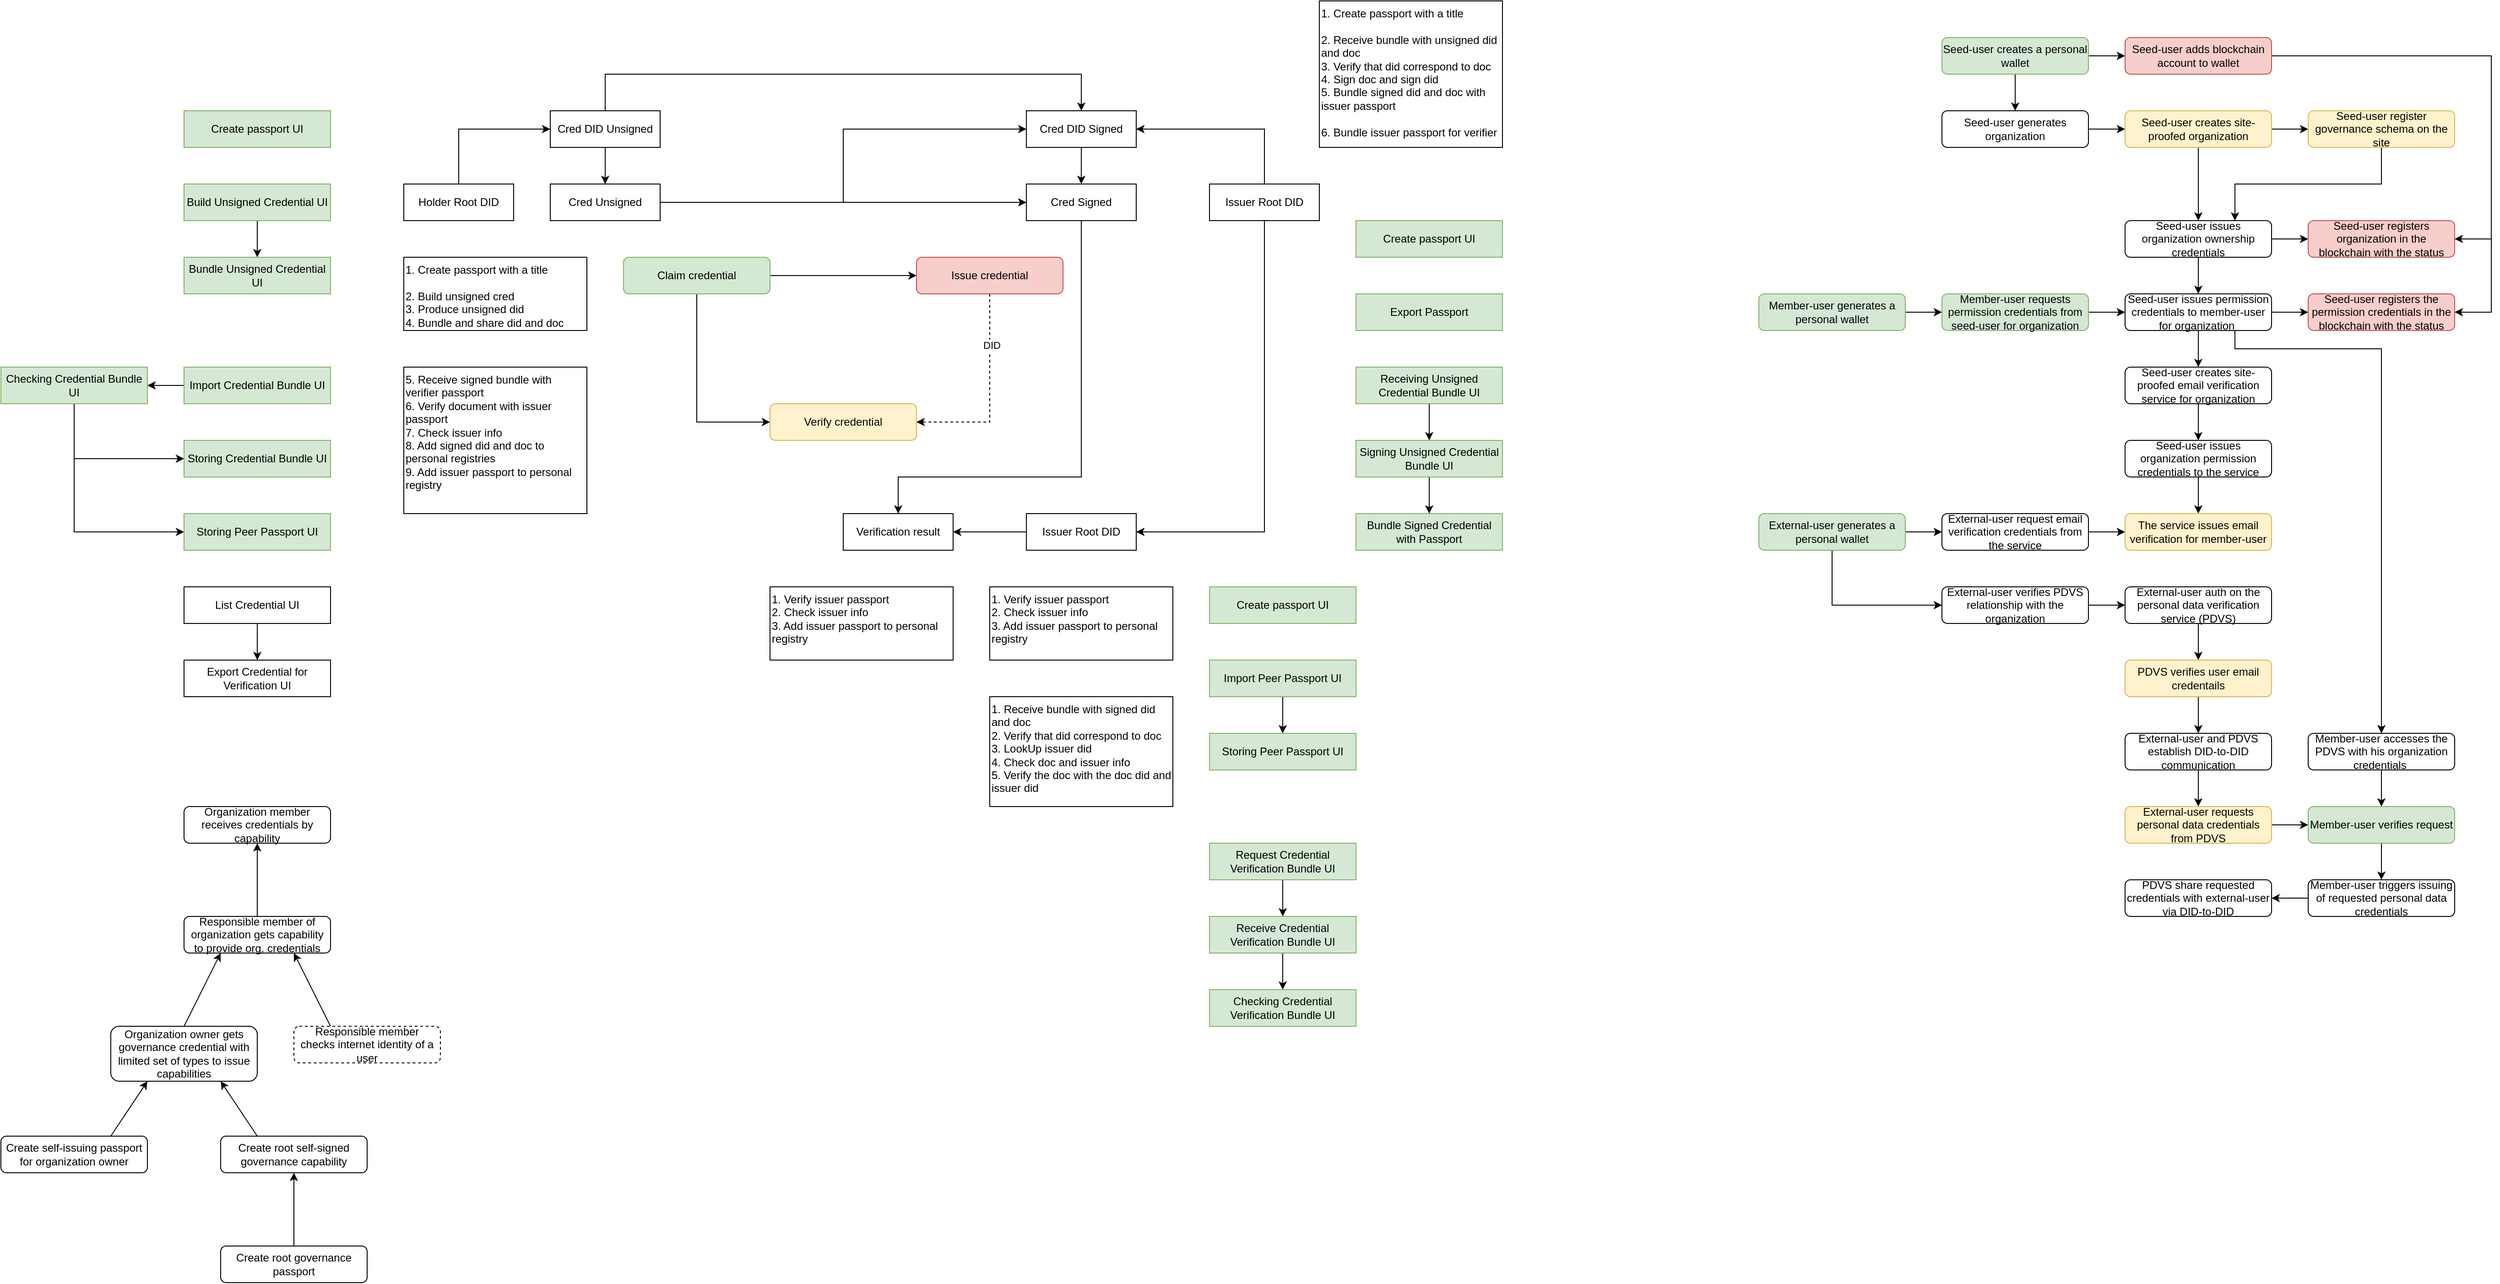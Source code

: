 <mxfile version="16.1.2" type="device" pages="4"><diagram id="Rx1E1-y5q2qVLVE35k9E" name="Cases"><mxGraphModel dx="3270" dy="596" grid="1" gridSize="10" guides="1" tooltips="1" connect="1" arrows="1" fold="1" page="1" pageScale="1" pageWidth="1169" pageHeight="827" math="0" shadow="0"><root><mxCell id="xW7RO1sk_Le1SdhrMX03-0"/><mxCell id="xW7RO1sk_Le1SdhrMX03-1" parent="xW7RO1sk_Le1SdhrMX03-0"/><mxCell id="xW7RO1sk_Le1SdhrMX03-7" style="edgeStyle=orthogonalEdgeStyle;rounded=0;orthogonalLoop=1;jettySize=auto;html=1;exitX=0.5;exitY=1;exitDx=0;exitDy=0;" parent="xW7RO1sk_Le1SdhrMX03-1" source="xW7RO1sk_Le1SdhrMX03-2" target="xW7RO1sk_Le1SdhrMX03-4" edge="1"><mxGeometry relative="1" as="geometry"/></mxCell><mxCell id="xW7RO1sk_Le1SdhrMX03-14" style="edgeStyle=orthogonalEdgeStyle;rounded=0;orthogonalLoop=1;jettySize=auto;html=1;exitX=1;exitY=0.5;exitDx=0;exitDy=0;" parent="xW7RO1sk_Le1SdhrMX03-1" source="xW7RO1sk_Le1SdhrMX03-2" target="xW7RO1sk_Le1SdhrMX03-13" edge="1"><mxGeometry relative="1" as="geometry"/></mxCell><mxCell id="xW7RO1sk_Le1SdhrMX03-2" value="Seed-user creates a personal wallet" style="rounded=1;whiteSpace=wrap;html=1;fillColor=#d5e8d4;strokeColor=#82b366;" parent="xW7RO1sk_Le1SdhrMX03-1" vertex="1"><mxGeometry x="-160" y="80" width="160" height="40" as="geometry"/></mxCell><mxCell id="xW7RO1sk_Le1SdhrMX03-6" style="edgeStyle=orthogonalEdgeStyle;rounded=0;orthogonalLoop=1;jettySize=auto;html=1;exitX=1;exitY=0.5;exitDx=0;exitDy=0;" parent="xW7RO1sk_Le1SdhrMX03-1" source="xW7RO1sk_Le1SdhrMX03-4" target="xW7RO1sk_Le1SdhrMX03-5" edge="1"><mxGeometry relative="1" as="geometry"/></mxCell><mxCell id="xW7RO1sk_Le1SdhrMX03-4" value="Seed-user generates organization" style="rounded=1;whiteSpace=wrap;html=1;" parent="xW7RO1sk_Le1SdhrMX03-1" vertex="1"><mxGeometry x="-160" y="160" width="160" height="40" as="geometry"/></mxCell><mxCell id="xW7RO1sk_Le1SdhrMX03-17" style="edgeStyle=orthogonalEdgeStyle;rounded=0;orthogonalLoop=1;jettySize=auto;html=1;exitX=1;exitY=0.5;exitDx=0;exitDy=0;" parent="xW7RO1sk_Le1SdhrMX03-1" source="xW7RO1sk_Le1SdhrMX03-21" target="xW7RO1sk_Le1SdhrMX03-16" edge="1"><mxGeometry relative="1" as="geometry"/></mxCell><mxCell id="xW7RO1sk_Le1SdhrMX03-22" style="edgeStyle=orthogonalEdgeStyle;rounded=0;orthogonalLoop=1;jettySize=auto;html=1;exitX=0.5;exitY=1;exitDx=0;exitDy=0;entryX=0.5;entryY=0;entryDx=0;entryDy=0;" parent="xW7RO1sk_Le1SdhrMX03-1" source="xW7RO1sk_Le1SdhrMX03-5" target="xW7RO1sk_Le1SdhrMX03-21" edge="1"><mxGeometry relative="1" as="geometry"/></mxCell><mxCell id="xW7RO1sk_Le1SdhrMX03-31" style="edgeStyle=orthogonalEdgeStyle;rounded=0;orthogonalLoop=1;jettySize=auto;html=1;exitX=1;exitY=0.5;exitDx=0;exitDy=0;entryX=0;entryY=0.5;entryDx=0;entryDy=0;" parent="xW7RO1sk_Le1SdhrMX03-1" source="xW7RO1sk_Le1SdhrMX03-5" target="xW7RO1sk_Le1SdhrMX03-30" edge="1"><mxGeometry relative="1" as="geometry"/></mxCell><mxCell id="xW7RO1sk_Le1SdhrMX03-5" value="Seed-user creates site-proofed organization" style="rounded=1;whiteSpace=wrap;html=1;fillColor=#fff2cc;strokeColor=#d6b656;" parent="xW7RO1sk_Le1SdhrMX03-1" vertex="1"><mxGeometry x="40" y="160" width="160" height="40" as="geometry"/></mxCell><mxCell id="xW7RO1sk_Le1SdhrMX03-29" style="edgeStyle=orthogonalEdgeStyle;rounded=0;orthogonalLoop=1;jettySize=auto;html=1;exitX=1;exitY=0.5;exitDx=0;exitDy=0;entryX=1;entryY=0.5;entryDx=0;entryDy=0;" parent="xW7RO1sk_Le1SdhrMX03-1" source="xW7RO1sk_Le1SdhrMX03-13" target="xW7RO1sk_Le1SdhrMX03-27" edge="1"><mxGeometry relative="1" as="geometry"><Array as="points"><mxPoint x="440" y="100"/><mxPoint x="440" y="380"/></Array></mxGeometry></mxCell><mxCell id="xW7RO1sk_Le1SdhrMX03-35" style="edgeStyle=orthogonalEdgeStyle;rounded=0;orthogonalLoop=1;jettySize=auto;html=1;exitX=1;exitY=0.5;exitDx=0;exitDy=0;entryX=1;entryY=0.5;entryDx=0;entryDy=0;" parent="xW7RO1sk_Le1SdhrMX03-1" source="xW7RO1sk_Le1SdhrMX03-13" target="xW7RO1sk_Le1SdhrMX03-16" edge="1"><mxGeometry relative="1" as="geometry"><Array as="points"><mxPoint x="440" y="100"/><mxPoint x="440" y="300"/></Array></mxGeometry></mxCell><mxCell id="xW7RO1sk_Le1SdhrMX03-13" value="Seed-user adds blockchain account to wallet" style="rounded=1;whiteSpace=wrap;html=1;fillColor=#f8cecc;strokeColor=#b85450;" parent="xW7RO1sk_Le1SdhrMX03-1" vertex="1"><mxGeometry x="40" y="80" width="160" height="40" as="geometry"/></mxCell><mxCell id="xW7RO1sk_Le1SdhrMX03-16" value="Seed-user registers organization in the blockchain with the status" style="rounded=1;whiteSpace=wrap;html=1;fillColor=#f8cecc;strokeColor=#b85450;" parent="xW7RO1sk_Le1SdhrMX03-1" vertex="1"><mxGeometry x="240" y="280" width="160" height="40" as="geometry"/></mxCell><mxCell id="xW7RO1sk_Le1SdhrMX03-24" style="edgeStyle=orthogonalEdgeStyle;rounded=0;orthogonalLoop=1;jettySize=auto;html=1;exitX=1;exitY=0.5;exitDx=0;exitDy=0;" parent="xW7RO1sk_Le1SdhrMX03-1" source="xW7RO1sk_Le1SdhrMX03-19" target="xW7RO1sk_Le1SdhrMX03-23" edge="1"><mxGeometry relative="1" as="geometry"/></mxCell><mxCell id="xW7RO1sk_Le1SdhrMX03-19" value="Member-user generates a personal wallet" style="rounded=1;whiteSpace=wrap;html=1;fillColor=#d5e8d4;strokeColor=#82b366;" parent="xW7RO1sk_Le1SdhrMX03-1" vertex="1"><mxGeometry x="-360" y="360" width="160" height="40" as="geometry"/></mxCell><mxCell id="xW7RO1sk_Le1SdhrMX03-28" style="edgeStyle=orthogonalEdgeStyle;rounded=0;orthogonalLoop=1;jettySize=auto;html=1;exitX=1;exitY=0.5;exitDx=0;exitDy=0;" parent="xW7RO1sk_Le1SdhrMX03-1" source="xW7RO1sk_Le1SdhrMX03-20" target="xW7RO1sk_Le1SdhrMX03-27" edge="1"><mxGeometry relative="1" as="geometry"/></mxCell><mxCell id="xW7RO1sk_Le1SdhrMX03-33" style="edgeStyle=orthogonalEdgeStyle;rounded=0;orthogonalLoop=1;jettySize=auto;html=1;exitX=0.5;exitY=1;exitDx=0;exitDy=0;entryX=0.5;entryY=0;entryDx=0;entryDy=0;" parent="xW7RO1sk_Le1SdhrMX03-1" source="xW7RO1sk_Le1SdhrMX03-20" target="xW7RO1sk_Le1SdhrMX03-32" edge="1"><mxGeometry relative="1" as="geometry"/></mxCell><mxCell id="xW7RO1sk_Le1SdhrMX03-63" style="edgeStyle=orthogonalEdgeStyle;rounded=0;orthogonalLoop=1;jettySize=auto;html=1;exitX=0.75;exitY=1;exitDx=0;exitDy=0;entryX=0.5;entryY=0;entryDx=0;entryDy=0;" parent="xW7RO1sk_Le1SdhrMX03-1" source="xW7RO1sk_Le1SdhrMX03-20" target="xW7RO1sk_Le1SdhrMX03-62" edge="1"><mxGeometry relative="1" as="geometry"><Array as="points"><mxPoint x="160" y="420"/><mxPoint x="320" y="420"/></Array></mxGeometry></mxCell><mxCell id="xW7RO1sk_Le1SdhrMX03-20" value="Seed-user issues permission credentials to member-user for organization&amp;nbsp;" style="rounded=1;whiteSpace=wrap;html=1;" parent="xW7RO1sk_Le1SdhrMX03-1" vertex="1"><mxGeometry x="40" y="360" width="160" height="40" as="geometry"/></mxCell><mxCell id="xW7RO1sk_Le1SdhrMX03-26" style="edgeStyle=orthogonalEdgeStyle;rounded=0;orthogonalLoop=1;jettySize=auto;html=1;exitX=0.5;exitY=1;exitDx=0;exitDy=0;" parent="xW7RO1sk_Le1SdhrMX03-1" source="xW7RO1sk_Le1SdhrMX03-21" target="xW7RO1sk_Le1SdhrMX03-20" edge="1"><mxGeometry relative="1" as="geometry"/></mxCell><mxCell id="xW7RO1sk_Le1SdhrMX03-21" value="Seed-user issues organization ownership credentials" style="rounded=1;whiteSpace=wrap;html=1;" parent="xW7RO1sk_Le1SdhrMX03-1" vertex="1"><mxGeometry x="40" y="280" width="160" height="40" as="geometry"/></mxCell><mxCell id="xW7RO1sk_Le1SdhrMX03-25" style="edgeStyle=orthogonalEdgeStyle;rounded=0;orthogonalLoop=1;jettySize=auto;html=1;exitX=1;exitY=0.5;exitDx=0;exitDy=0;" parent="xW7RO1sk_Le1SdhrMX03-1" source="xW7RO1sk_Le1SdhrMX03-23" target="xW7RO1sk_Le1SdhrMX03-20" edge="1"><mxGeometry relative="1" as="geometry"/></mxCell><mxCell id="xW7RO1sk_Le1SdhrMX03-23" value="Member-user requests permission credentials from seed-user for organization" style="rounded=1;whiteSpace=wrap;html=1;fillColor=#d5e8d4;strokeColor=#82b366;" parent="xW7RO1sk_Le1SdhrMX03-1" vertex="1"><mxGeometry x="-160" y="360" width="160" height="40" as="geometry"/></mxCell><mxCell id="xW7RO1sk_Le1SdhrMX03-27" value="Seed-user registers the permission credentials in the blockchain with the status" style="rounded=1;whiteSpace=wrap;html=1;fillColor=#f8cecc;strokeColor=#b85450;" parent="xW7RO1sk_Le1SdhrMX03-1" vertex="1"><mxGeometry x="240" y="360" width="160" height="40" as="geometry"/></mxCell><mxCell id="xW7RO1sk_Le1SdhrMX03-34" style="edgeStyle=orthogonalEdgeStyle;rounded=0;orthogonalLoop=1;jettySize=auto;html=1;exitX=0.5;exitY=1;exitDx=0;exitDy=0;entryX=0.75;entryY=0;entryDx=0;entryDy=0;" parent="xW7RO1sk_Le1SdhrMX03-1" source="xW7RO1sk_Le1SdhrMX03-30" target="xW7RO1sk_Le1SdhrMX03-21" edge="1"><mxGeometry relative="1" as="geometry"><Array as="points"><mxPoint x="320" y="240"/><mxPoint x="160" y="240"/></Array></mxGeometry></mxCell><mxCell id="xW7RO1sk_Le1SdhrMX03-30" value="Seed-user register governance schema on the site" style="rounded=1;whiteSpace=wrap;html=1;fillColor=#fff2cc;strokeColor=#d6b656;" parent="xW7RO1sk_Le1SdhrMX03-1" vertex="1"><mxGeometry x="240" y="160" width="160" height="40" as="geometry"/></mxCell><mxCell id="xW7RO1sk_Le1SdhrMX03-37" style="edgeStyle=orthogonalEdgeStyle;rounded=0;orthogonalLoop=1;jettySize=auto;html=1;exitX=0.5;exitY=1;exitDx=0;exitDy=0;" parent="xW7RO1sk_Le1SdhrMX03-1" source="xW7RO1sk_Le1SdhrMX03-32" target="xW7RO1sk_Le1SdhrMX03-36" edge="1"><mxGeometry relative="1" as="geometry"/></mxCell><mxCell id="xW7RO1sk_Le1SdhrMX03-32" value="Seed-user creates site-proofed email verification service&amp;nbsp;for organization" style="rounded=1;whiteSpace=wrap;html=1;" parent="xW7RO1sk_Le1SdhrMX03-1" vertex="1"><mxGeometry x="40" y="440" width="160" height="40" as="geometry"/></mxCell><mxCell id="xW7RO1sk_Le1SdhrMX03-44" style="edgeStyle=orthogonalEdgeStyle;rounded=0;orthogonalLoop=1;jettySize=auto;html=1;exitX=0.5;exitY=1;exitDx=0;exitDy=0;" parent="xW7RO1sk_Le1SdhrMX03-1" source="xW7RO1sk_Le1SdhrMX03-36" target="xW7RO1sk_Le1SdhrMX03-41" edge="1"><mxGeometry relative="1" as="geometry"/></mxCell><mxCell id="xW7RO1sk_Le1SdhrMX03-36" value="Seed-user issues organization permission credentials to the service" style="rounded=1;whiteSpace=wrap;html=1;" parent="xW7RO1sk_Le1SdhrMX03-1" vertex="1"><mxGeometry x="40" y="520" width="160" height="40" as="geometry"/></mxCell><mxCell id="xW7RO1sk_Le1SdhrMX03-43" style="edgeStyle=orthogonalEdgeStyle;rounded=0;orthogonalLoop=1;jettySize=auto;html=1;exitX=1;exitY=0.5;exitDx=0;exitDy=0;" parent="xW7RO1sk_Le1SdhrMX03-1" source="xW7RO1sk_Le1SdhrMX03-38" target="xW7RO1sk_Le1SdhrMX03-41" edge="1"><mxGeometry relative="1" as="geometry"/></mxCell><mxCell id="xW7RO1sk_Le1SdhrMX03-51" style="edgeStyle=orthogonalEdgeStyle;rounded=0;orthogonalLoop=1;jettySize=auto;html=1;exitX=0.5;exitY=1;exitDx=0;exitDy=0;entryX=0;entryY=0.5;entryDx=0;entryDy=0;" parent="xW7RO1sk_Le1SdhrMX03-1" source="xW7RO1sk_Le1SdhrMX03-45" target="xW7RO1sk_Le1SdhrMX03-56" edge="1"><mxGeometry relative="1" as="geometry"/></mxCell><mxCell id="xW7RO1sk_Le1SdhrMX03-38" value="External-user request email verification credentials from the service" style="rounded=1;whiteSpace=wrap;html=1;" parent="xW7RO1sk_Le1SdhrMX03-1" vertex="1"><mxGeometry x="-160" y="600" width="160" height="40" as="geometry"/></mxCell><mxCell id="xW7RO1sk_Le1SdhrMX03-41" value="The service issues email verification for member-user" style="rounded=1;whiteSpace=wrap;html=1;fillColor=#fff2cc;strokeColor=#d6b656;" parent="xW7RO1sk_Le1SdhrMX03-1" vertex="1"><mxGeometry x="40" y="600" width="160" height="40" as="geometry"/></mxCell><mxCell id="xW7RO1sk_Le1SdhrMX03-48" style="edgeStyle=orthogonalEdgeStyle;rounded=0;orthogonalLoop=1;jettySize=auto;html=1;exitX=1;exitY=0.5;exitDx=0;exitDy=0;" parent="xW7RO1sk_Le1SdhrMX03-1" source="xW7RO1sk_Le1SdhrMX03-45" target="xW7RO1sk_Le1SdhrMX03-38" edge="1"><mxGeometry relative="1" as="geometry"/></mxCell><mxCell id="xW7RO1sk_Le1SdhrMX03-45" value="External-user generates a personal wallet" style="rounded=1;whiteSpace=wrap;html=1;fillColor=#d5e8d4;strokeColor=#82b366;" parent="xW7RO1sk_Le1SdhrMX03-1" vertex="1"><mxGeometry x="-360" y="600" width="160" height="40" as="geometry"/></mxCell><mxCell id="xW7RO1sk_Le1SdhrMX03-54" style="edgeStyle=orthogonalEdgeStyle;rounded=0;orthogonalLoop=1;jettySize=auto;html=1;exitX=0.5;exitY=1;exitDx=0;exitDy=0;" parent="xW7RO1sk_Le1SdhrMX03-1" source="xW7RO1sk_Le1SdhrMX03-49" target="xW7RO1sk_Le1SdhrMX03-53" edge="1"><mxGeometry relative="1" as="geometry"/></mxCell><mxCell id="xW7RO1sk_Le1SdhrMX03-49" value="External-user auth on the personal data verification service (PDVS)" style="rounded=1;whiteSpace=wrap;html=1;" parent="xW7RO1sk_Le1SdhrMX03-1" vertex="1"><mxGeometry x="40" y="680" width="160" height="40" as="geometry"/></mxCell><mxCell id="xW7RO1sk_Le1SdhrMX03-59" style="edgeStyle=orthogonalEdgeStyle;rounded=0;orthogonalLoop=1;jettySize=auto;html=1;exitX=0.5;exitY=1;exitDx=0;exitDy=0;" parent="xW7RO1sk_Le1SdhrMX03-1" source="xW7RO1sk_Le1SdhrMX03-53" target="xW7RO1sk_Le1SdhrMX03-58" edge="1"><mxGeometry relative="1" as="geometry"/></mxCell><mxCell id="xW7RO1sk_Le1SdhrMX03-53" value="PDVS verifies user email credentails" style="rounded=1;whiteSpace=wrap;html=1;fillColor=#fff2cc;strokeColor=#d6b656;" parent="xW7RO1sk_Le1SdhrMX03-1" vertex="1"><mxGeometry x="40" y="760" width="160" height="40" as="geometry"/></mxCell><mxCell id="xW7RO1sk_Le1SdhrMX03-57" style="edgeStyle=orthogonalEdgeStyle;rounded=0;orthogonalLoop=1;jettySize=auto;html=1;exitX=1;exitY=0.5;exitDx=0;exitDy=0;" parent="xW7RO1sk_Le1SdhrMX03-1" source="xW7RO1sk_Le1SdhrMX03-56" target="xW7RO1sk_Le1SdhrMX03-49" edge="1"><mxGeometry relative="1" as="geometry"/></mxCell><mxCell id="xW7RO1sk_Le1SdhrMX03-56" value="External-user verifies PDVS relationship with the organization" style="rounded=1;whiteSpace=wrap;html=1;" parent="xW7RO1sk_Le1SdhrMX03-1" vertex="1"><mxGeometry x="-160" y="680" width="160" height="40" as="geometry"/></mxCell><mxCell id="xW7RO1sk_Le1SdhrMX03-61" style="edgeStyle=orthogonalEdgeStyle;rounded=0;orthogonalLoop=1;jettySize=auto;html=1;exitX=0.5;exitY=1;exitDx=0;exitDy=0;entryX=0.5;entryY=0;entryDx=0;entryDy=0;" parent="xW7RO1sk_Le1SdhrMX03-1" source="xW7RO1sk_Le1SdhrMX03-58" target="xW7RO1sk_Le1SdhrMX03-60" edge="1"><mxGeometry relative="1" as="geometry"/></mxCell><mxCell id="xW7RO1sk_Le1SdhrMX03-58" value="External-user and PDVS establish DID-to-DID communication" style="rounded=1;whiteSpace=wrap;html=1;" parent="xW7RO1sk_Le1SdhrMX03-1" vertex="1"><mxGeometry x="40" y="840" width="160" height="40" as="geometry"/></mxCell><mxCell id="xW7RO1sk_Le1SdhrMX03-66" style="edgeStyle=orthogonalEdgeStyle;rounded=0;orthogonalLoop=1;jettySize=auto;html=1;exitX=1;exitY=0.5;exitDx=0;exitDy=0;" parent="xW7RO1sk_Le1SdhrMX03-1" source="xW7RO1sk_Le1SdhrMX03-60" target="xW7RO1sk_Le1SdhrMX03-64" edge="1"><mxGeometry relative="1" as="geometry"/></mxCell><mxCell id="xW7RO1sk_Le1SdhrMX03-60" value="External-user requests personal data credentials from PDVS" style="rounded=1;whiteSpace=wrap;html=1;fillColor=#fff2cc;strokeColor=#d6b656;" parent="xW7RO1sk_Le1SdhrMX03-1" vertex="1"><mxGeometry x="40" y="920" width="160" height="40" as="geometry"/></mxCell><mxCell id="xW7RO1sk_Le1SdhrMX03-65" style="edgeStyle=orthogonalEdgeStyle;rounded=0;orthogonalLoop=1;jettySize=auto;html=1;exitX=0.5;exitY=1;exitDx=0;exitDy=0;entryX=0.5;entryY=0;entryDx=0;entryDy=0;" parent="xW7RO1sk_Le1SdhrMX03-1" source="xW7RO1sk_Le1SdhrMX03-62" target="xW7RO1sk_Le1SdhrMX03-64" edge="1"><mxGeometry relative="1" as="geometry"/></mxCell><mxCell id="xW7RO1sk_Le1SdhrMX03-62" value="Member-user accesses the PDVS with his organization credentials&amp;nbsp;" style="rounded=1;whiteSpace=wrap;html=1;" parent="xW7RO1sk_Le1SdhrMX03-1" vertex="1"><mxGeometry x="240" y="840" width="160" height="40" as="geometry"/></mxCell><mxCell id="xW7RO1sk_Le1SdhrMX03-68" style="edgeStyle=orthogonalEdgeStyle;rounded=0;orthogonalLoop=1;jettySize=auto;html=1;exitX=0.5;exitY=1;exitDx=0;exitDy=0;" parent="xW7RO1sk_Le1SdhrMX03-1" source="xW7RO1sk_Le1SdhrMX03-64" target="xW7RO1sk_Le1SdhrMX03-67" edge="1"><mxGeometry relative="1" as="geometry"/></mxCell><mxCell id="xW7RO1sk_Le1SdhrMX03-64" value="Member-user verifies request" style="rounded=1;whiteSpace=wrap;html=1;fillColor=#d5e8d4;strokeColor=#82b366;" parent="xW7RO1sk_Le1SdhrMX03-1" vertex="1"><mxGeometry x="240" y="920" width="160" height="40" as="geometry"/></mxCell><mxCell id="xW7RO1sk_Le1SdhrMX03-70" style="edgeStyle=orthogonalEdgeStyle;rounded=0;orthogonalLoop=1;jettySize=auto;html=1;exitX=0;exitY=0.5;exitDx=0;exitDy=0;" parent="xW7RO1sk_Le1SdhrMX03-1" source="xW7RO1sk_Le1SdhrMX03-67" target="xW7RO1sk_Le1SdhrMX03-69" edge="1"><mxGeometry relative="1" as="geometry"/></mxCell><mxCell id="xW7RO1sk_Le1SdhrMX03-67" value="Member-user triggers issuing of requested personal data credentials" style="rounded=1;whiteSpace=wrap;html=1;" parent="xW7RO1sk_Le1SdhrMX03-1" vertex="1"><mxGeometry x="240" y="1000" width="160" height="40" as="geometry"/></mxCell><mxCell id="xW7RO1sk_Le1SdhrMX03-69" value="PDVS share requested credentials with external-user via DID-to-DID" style="rounded=1;whiteSpace=wrap;html=1;" parent="xW7RO1sk_Le1SdhrMX03-1" vertex="1"><mxGeometry x="40" y="1000" width="160" height="40" as="geometry"/></mxCell><mxCell id="0I7lztAMC4Om7v0znx-d-2" style="edgeStyle=orthogonalEdgeStyle;rounded=0;orthogonalLoop=1;jettySize=auto;html=1;exitX=1;exitY=0.5;exitDx=0;exitDy=0;" parent="xW7RO1sk_Le1SdhrMX03-1" source="0I7lztAMC4Om7v0znx-d-0" target="0I7lztAMC4Om7v0znx-d-1" edge="1"><mxGeometry relative="1" as="geometry"/></mxCell><mxCell id="0I7lztAMC4Om7v0znx-d-4" style="edgeStyle=orthogonalEdgeStyle;rounded=0;orthogonalLoop=1;jettySize=auto;html=1;exitX=0.5;exitY=1;exitDx=0;exitDy=0;entryX=0;entryY=0.5;entryDx=0;entryDy=0;" parent="xW7RO1sk_Le1SdhrMX03-1" source="0I7lztAMC4Om7v0znx-d-0" target="0I7lztAMC4Om7v0znx-d-3" edge="1"><mxGeometry relative="1" as="geometry"/></mxCell><mxCell id="0I7lztAMC4Om7v0znx-d-0" value="Claim credential" style="rounded=1;whiteSpace=wrap;html=1;fillColor=#d5e8d4;strokeColor=#82b366;" parent="xW7RO1sk_Le1SdhrMX03-1" vertex="1"><mxGeometry x="-1600" y="320" width="160" height="40" as="geometry"/></mxCell><mxCell id="0I7lztAMC4Om7v0znx-d-5" style="edgeStyle=orthogonalEdgeStyle;rounded=0;orthogonalLoop=1;jettySize=auto;html=1;exitX=0.5;exitY=1;exitDx=0;exitDy=0;entryX=1;entryY=0.5;entryDx=0;entryDy=0;dashed=1;" parent="xW7RO1sk_Le1SdhrMX03-1" source="0I7lztAMC4Om7v0znx-d-1" target="0I7lztAMC4Om7v0znx-d-3" edge="1"><mxGeometry relative="1" as="geometry"/></mxCell><mxCell id="0I7lztAMC4Om7v0znx-d-6" value="DID" style="edgeLabel;html=1;align=center;verticalAlign=middle;resizable=0;points=[];" parent="0I7lztAMC4Om7v0znx-d-5" vertex="1" connectable="0"><mxGeometry x="-0.491" y="2" relative="1" as="geometry"><mxPoint as="offset"/></mxGeometry></mxCell><mxCell id="0I7lztAMC4Om7v0znx-d-1" value="Issue credential" style="rounded=1;whiteSpace=wrap;html=1;fillColor=#f8cecc;strokeColor=#b85450;" parent="xW7RO1sk_Le1SdhrMX03-1" vertex="1"><mxGeometry x="-1280" y="320" width="160" height="40" as="geometry"/></mxCell><mxCell id="0I7lztAMC4Om7v0znx-d-3" value="Verify credential" style="rounded=1;whiteSpace=wrap;html=1;fillColor=#fff2cc;strokeColor=#d6b656;" parent="xW7RO1sk_Le1SdhrMX03-1" vertex="1"><mxGeometry x="-1440" y="480" width="160" height="40" as="geometry"/></mxCell><mxCell id="0I7lztAMC4Om7v0znx-d-13" style="edgeStyle=orthogonalEdgeStyle;rounded=0;orthogonalLoop=1;jettySize=auto;html=1;exitX=0.5;exitY=1;exitDx=0;exitDy=0;" parent="xW7RO1sk_Le1SdhrMX03-1" source="0I7lztAMC4Om7v0znx-d-7" target="0I7lztAMC4Om7v0znx-d-9" edge="1"><mxGeometry relative="1" as="geometry"/></mxCell><mxCell id="0I7lztAMC4Om7v0znx-d-21" style="edgeStyle=orthogonalEdgeStyle;rounded=0;orthogonalLoop=1;jettySize=auto;html=1;exitX=0.5;exitY=0;exitDx=0;exitDy=0;entryX=0.5;entryY=0;entryDx=0;entryDy=0;" parent="xW7RO1sk_Le1SdhrMX03-1" source="0I7lztAMC4Om7v0znx-d-7" target="0I7lztAMC4Om7v0znx-d-20" edge="1"><mxGeometry relative="1" as="geometry"><Array as="points"><mxPoint x="-1620" y="120"/><mxPoint x="-1100" y="120"/></Array></mxGeometry></mxCell><mxCell id="0I7lztAMC4Om7v0znx-d-7" value="Cred DID Unsigned" style="rounded=0;whiteSpace=wrap;html=1;" parent="xW7RO1sk_Le1SdhrMX03-1" vertex="1"><mxGeometry x="-1680" y="160" width="120" height="40" as="geometry"/></mxCell><mxCell id="0I7lztAMC4Om7v0znx-d-22" style="edgeStyle=orthogonalEdgeStyle;rounded=0;orthogonalLoop=1;jettySize=auto;html=1;exitX=1;exitY=0.5;exitDx=0;exitDy=0;entryX=0;entryY=0.5;entryDx=0;entryDy=0;" parent="xW7RO1sk_Le1SdhrMX03-1" source="0I7lztAMC4Om7v0znx-d-9" target="0I7lztAMC4Om7v0znx-d-20" edge="1"><mxGeometry relative="1" as="geometry"/></mxCell><mxCell id="0I7lztAMC4Om7v0znx-d-26" style="edgeStyle=orthogonalEdgeStyle;rounded=0;orthogonalLoop=1;jettySize=auto;html=1;exitX=1;exitY=0.5;exitDx=0;exitDy=0;" parent="xW7RO1sk_Le1SdhrMX03-1" source="0I7lztAMC4Om7v0znx-d-9" target="0I7lztAMC4Om7v0znx-d-24" edge="1"><mxGeometry relative="1" as="geometry"/></mxCell><mxCell id="0I7lztAMC4Om7v0znx-d-9" value="Cred Unsigned" style="rounded=0;whiteSpace=wrap;html=1;" parent="xW7RO1sk_Le1SdhrMX03-1" vertex="1"><mxGeometry x="-1680" y="240" width="120" height="40" as="geometry"/></mxCell><mxCell id="0I7lztAMC4Om7v0znx-d-12" style="edgeStyle=orthogonalEdgeStyle;rounded=0;orthogonalLoop=1;jettySize=auto;html=1;exitX=0.5;exitY=0;exitDx=0;exitDy=0;entryX=0;entryY=0.5;entryDx=0;entryDy=0;" parent="xW7RO1sk_Le1SdhrMX03-1" source="0I7lztAMC4Om7v0znx-d-10" target="0I7lztAMC4Om7v0znx-d-7" edge="1"><mxGeometry relative="1" as="geometry"/></mxCell><mxCell id="0I7lztAMC4Om7v0znx-d-10" value="Holder Root DID" style="rounded=0;whiteSpace=wrap;html=1;" parent="xW7RO1sk_Le1SdhrMX03-1" vertex="1"><mxGeometry x="-1840" y="240" width="120" height="40" as="geometry"/></mxCell><mxCell id="0I7lztAMC4Om7v0znx-d-29" style="edgeStyle=orthogonalEdgeStyle;rounded=0;orthogonalLoop=1;jettySize=auto;html=1;exitX=0;exitY=0.5;exitDx=0;exitDy=0;" parent="xW7RO1sk_Le1SdhrMX03-1" source="0I7lztAMC4Om7v0znx-d-15" target="0I7lztAMC4Om7v0znx-d-28" edge="1"><mxGeometry relative="1" as="geometry"/></mxCell><mxCell id="0I7lztAMC4Om7v0znx-d-15" value="Issuer Root DID" style="rounded=0;whiteSpace=wrap;html=1;" parent="xW7RO1sk_Le1SdhrMX03-1" vertex="1"><mxGeometry x="-1160" y="600" width="120" height="40" as="geometry"/></mxCell><mxCell id="0I7lztAMC4Om7v0znx-d-23" style="edgeStyle=orthogonalEdgeStyle;rounded=0;orthogonalLoop=1;jettySize=auto;html=1;exitX=0.5;exitY=0;exitDx=0;exitDy=0;entryX=1;entryY=0.5;entryDx=0;entryDy=0;" parent="xW7RO1sk_Le1SdhrMX03-1" source="0I7lztAMC4Om7v0znx-d-19" target="0I7lztAMC4Om7v0znx-d-20" edge="1"><mxGeometry relative="1" as="geometry"/></mxCell><mxCell id="0I7lztAMC4Om7v0znx-d-27" style="edgeStyle=orthogonalEdgeStyle;rounded=0;orthogonalLoop=1;jettySize=auto;html=1;exitX=0.5;exitY=1;exitDx=0;exitDy=0;entryX=1;entryY=0.5;entryDx=0;entryDy=0;" parent="xW7RO1sk_Le1SdhrMX03-1" source="0I7lztAMC4Om7v0znx-d-19" target="0I7lztAMC4Om7v0znx-d-15" edge="1"><mxGeometry relative="1" as="geometry"/></mxCell><mxCell id="0I7lztAMC4Om7v0znx-d-19" value="Issuer Root DID" style="rounded=0;whiteSpace=wrap;html=1;" parent="xW7RO1sk_Le1SdhrMX03-1" vertex="1"><mxGeometry x="-960" y="240" width="120" height="40" as="geometry"/></mxCell><mxCell id="0I7lztAMC4Om7v0znx-d-25" style="edgeStyle=orthogonalEdgeStyle;rounded=0;orthogonalLoop=1;jettySize=auto;html=1;exitX=0.5;exitY=1;exitDx=0;exitDy=0;" parent="xW7RO1sk_Le1SdhrMX03-1" source="0I7lztAMC4Om7v0znx-d-20" target="0I7lztAMC4Om7v0znx-d-24" edge="1"><mxGeometry relative="1" as="geometry"/></mxCell><mxCell id="0I7lztAMC4Om7v0znx-d-20" value="Cred DID Signed" style="rounded=0;whiteSpace=wrap;html=1;" parent="xW7RO1sk_Le1SdhrMX03-1" vertex="1"><mxGeometry x="-1160" y="160" width="120" height="40" as="geometry"/></mxCell><mxCell id="0I7lztAMC4Om7v0znx-d-30" style="edgeStyle=orthogonalEdgeStyle;rounded=0;orthogonalLoop=1;jettySize=auto;html=1;exitX=0.5;exitY=1;exitDx=0;exitDy=0;entryX=0.5;entryY=0;entryDx=0;entryDy=0;" parent="xW7RO1sk_Le1SdhrMX03-1" source="0I7lztAMC4Om7v0znx-d-24" target="0I7lztAMC4Om7v0znx-d-28" edge="1"><mxGeometry relative="1" as="geometry"><Array as="points"><mxPoint x="-1100" y="560"/><mxPoint x="-1300" y="560"/></Array></mxGeometry></mxCell><mxCell id="0I7lztAMC4Om7v0znx-d-24" value="Cred Signed" style="rounded=0;whiteSpace=wrap;html=1;" parent="xW7RO1sk_Le1SdhrMX03-1" vertex="1"><mxGeometry x="-1160" y="240" width="120" height="40" as="geometry"/></mxCell><mxCell id="0I7lztAMC4Om7v0znx-d-28" value="Verification result" style="rounded=0;whiteSpace=wrap;html=1;" parent="xW7RO1sk_Le1SdhrMX03-1" vertex="1"><mxGeometry x="-1360" y="600" width="120" height="40" as="geometry"/></mxCell><mxCell id="0I7lztAMC4Om7v0znx-d-31" value="&lt;div&gt;&lt;span&gt;1. Create passport with a title&lt;/span&gt;&lt;/div&gt;&lt;div&gt;&lt;span&gt;&lt;br&gt;&lt;/span&gt;&lt;/div&gt;2. Build unsigned cred&lt;br&gt;3. Produce unsigned did&lt;br&gt;4. Bundle and share did and doc" style="rounded=0;whiteSpace=wrap;html=1;align=left;verticalAlign=top;" parent="xW7RO1sk_Le1SdhrMX03-1" vertex="1"><mxGeometry x="-1840" y="320" width="200" height="80" as="geometry"/></mxCell><mxCell id="0I7lztAMC4Om7v0znx-d-32" value="&lt;div&gt;&lt;span&gt;1. Create passport with a title&lt;/span&gt;&lt;/div&gt;&lt;div&gt;&lt;span&gt;&lt;br&gt;&lt;/span&gt;&lt;/div&gt;2. Receive bundle with unsigned did and doc&lt;br&gt;3. Verify that did correspond to doc&amp;nbsp;&lt;br&gt;4. Sign doc and sign did&lt;br&gt;5. Bundle signed did and doc with issuer passport&lt;br&gt;&lt;br&gt;6. Bundle issuer passport for verifier" style="rounded=0;whiteSpace=wrap;html=1;align=left;verticalAlign=top;" parent="xW7RO1sk_Le1SdhrMX03-1" vertex="1"><mxGeometry x="-840" y="40" width="200" height="160" as="geometry"/></mxCell><mxCell id="0I7lztAMC4Om7v0znx-d-33" value="1. Verify issuer passport&lt;br&gt;2. Check issuer info&lt;br&gt;3. Add issuer passport to personal registry&lt;br&gt;&lt;div&gt;&lt;/div&gt;" style="rounded=0;whiteSpace=wrap;html=1;align=left;verticalAlign=top;" parent="xW7RO1sk_Le1SdhrMX03-1" vertex="1"><mxGeometry x="-1200" y="680" width="200" height="80" as="geometry"/></mxCell><mxCell id="0I7lztAMC4Om7v0znx-d-34" value="&lt;div&gt;&lt;/div&gt;5. Receive signed bundle with verifier passport&lt;br&gt;6. Verify document with issuer passport&lt;br&gt;7. Check issuer info&lt;br&gt;8. Add signed did and doc to personal registries&lt;br&gt;9. Add issuer passport to personal registry" style="rounded=0;whiteSpace=wrap;html=1;align=left;verticalAlign=top;" parent="xW7RO1sk_Le1SdhrMX03-1" vertex="1"><mxGeometry x="-1840" y="440" width="200" height="160" as="geometry"/></mxCell><mxCell id="0I7lztAMC4Om7v0znx-d-35" value="1. Receive bundle with signed did and doc&lt;br&gt;2. Verify that did correspond to doc&lt;br&gt;3. LookUp issuer did&lt;br&gt;4. Check doc and issuer info&lt;br&gt;5. Verify the doc with the doc did and issuer did&lt;br&gt;&lt;div&gt;&lt;/div&gt;" style="rounded=0;whiteSpace=wrap;html=1;align=left;verticalAlign=top;" parent="xW7RO1sk_Le1SdhrMX03-1" vertex="1"><mxGeometry x="-1200" y="800" width="200" height="120" as="geometry"/></mxCell><mxCell id="0I7lztAMC4Om7v0znx-d-36" value="1. Verify issuer passport&lt;br&gt;2. Check issuer info&lt;br&gt;3. Add issuer passport to personal registry&lt;br&gt;&lt;div&gt;&lt;/div&gt;" style="rounded=0;whiteSpace=wrap;html=1;align=left;verticalAlign=top;" parent="xW7RO1sk_Le1SdhrMX03-1" vertex="1"><mxGeometry x="-1440" y="680" width="200" height="80" as="geometry"/></mxCell><mxCell id="0I7lztAMC4Om7v0znx-d-37" value="Create passport UI&lt;div&gt;&lt;/div&gt;" style="rounded=0;whiteSpace=wrap;html=1;align=center;verticalAlign=middle;fillColor=#d5e8d4;strokeColor=#82b366;" parent="xW7RO1sk_Le1SdhrMX03-1" vertex="1"><mxGeometry x="-2080" y="160" width="160" height="40" as="geometry"/></mxCell><mxCell id="0I7lztAMC4Om7v0znx-d-64" style="edgeStyle=orthogonalEdgeStyle;rounded=0;orthogonalLoop=1;jettySize=auto;html=1;exitX=0.5;exitY=1;exitDx=0;exitDy=0;entryX=0.5;entryY=0;entryDx=0;entryDy=0;" parent="xW7RO1sk_Le1SdhrMX03-1" source="0I7lztAMC4Om7v0znx-d-38" target="0I7lztAMC4Om7v0znx-d-39" edge="1"><mxGeometry relative="1" as="geometry"/></mxCell><mxCell id="0I7lztAMC4Om7v0znx-d-38" value="Build Unsigned Credential UI&lt;div&gt;&lt;/div&gt;" style="rounded=0;whiteSpace=wrap;html=1;align=center;verticalAlign=middle;fillColor=#d5e8d4;strokeColor=#82b366;" parent="xW7RO1sk_Le1SdhrMX03-1" vertex="1"><mxGeometry x="-2080" y="240" width="160" height="40" as="geometry"/></mxCell><mxCell id="0I7lztAMC4Om7v0znx-d-39" value="Bundle Unsigned Credential UI&lt;div&gt;&lt;/div&gt;" style="rounded=0;whiteSpace=wrap;html=1;align=center;verticalAlign=middle;fillColor=#d5e8d4;strokeColor=#82b366;" parent="xW7RO1sk_Le1SdhrMX03-1" vertex="1"><mxGeometry x="-2080" y="320" width="160" height="40" as="geometry"/></mxCell><mxCell id="0I7lztAMC4Om7v0znx-d-43" style="edgeStyle=orthogonalEdgeStyle;rounded=0;orthogonalLoop=1;jettySize=auto;html=1;exitX=0;exitY=0.5;exitDx=0;exitDy=0;" parent="xW7RO1sk_Le1SdhrMX03-1" source="0I7lztAMC4Om7v0znx-d-40" target="0I7lztAMC4Om7v0znx-d-41" edge="1"><mxGeometry relative="1" as="geometry"/></mxCell><mxCell id="0I7lztAMC4Om7v0znx-d-40" value="Import Credential Bundle UI&lt;div&gt;&lt;/div&gt;" style="rounded=0;whiteSpace=wrap;html=1;align=center;verticalAlign=middle;fillColor=#d5e8d4;strokeColor=#82b366;" parent="xW7RO1sk_Le1SdhrMX03-1" vertex="1"><mxGeometry x="-2080" y="440" width="160" height="40" as="geometry"/></mxCell><mxCell id="0I7lztAMC4Om7v0znx-d-45" style="edgeStyle=orthogonalEdgeStyle;rounded=0;orthogonalLoop=1;jettySize=auto;html=1;exitX=0.5;exitY=1;exitDx=0;exitDy=0;entryX=0;entryY=0.5;entryDx=0;entryDy=0;" parent="xW7RO1sk_Le1SdhrMX03-1" source="0I7lztAMC4Om7v0znx-d-41" target="0I7lztAMC4Om7v0znx-d-44" edge="1"><mxGeometry relative="1" as="geometry"/></mxCell><mxCell id="0I7lztAMC4Om7v0znx-d-46" style="edgeStyle=orthogonalEdgeStyle;rounded=0;orthogonalLoop=1;jettySize=auto;html=1;exitX=0.5;exitY=1;exitDx=0;exitDy=0;entryX=0;entryY=0.5;entryDx=0;entryDy=0;" parent="xW7RO1sk_Le1SdhrMX03-1" source="0I7lztAMC4Om7v0znx-d-41" target="0I7lztAMC4Om7v0znx-d-42" edge="1"><mxGeometry relative="1" as="geometry"/></mxCell><mxCell id="0I7lztAMC4Om7v0znx-d-41" value="Checking Credential Bundle UI&lt;div&gt;&lt;/div&gt;" style="rounded=0;whiteSpace=wrap;html=1;align=center;verticalAlign=middle;fillColor=#d5e8d4;strokeColor=#82b366;" parent="xW7RO1sk_Le1SdhrMX03-1" vertex="1"><mxGeometry x="-2280" y="440" width="160" height="40" as="geometry"/></mxCell><mxCell id="0I7lztAMC4Om7v0znx-d-42" value="Storing Peer Passport UI&lt;div&gt;&lt;/div&gt;" style="rounded=0;whiteSpace=wrap;html=1;align=center;verticalAlign=middle;fillColor=#d5e8d4;strokeColor=#82b366;" parent="xW7RO1sk_Le1SdhrMX03-1" vertex="1"><mxGeometry x="-2080" y="600" width="160" height="40" as="geometry"/></mxCell><mxCell id="0I7lztAMC4Om7v0znx-d-44" value="Storing Credential Bundle UI&lt;div&gt;&lt;/div&gt;" style="rounded=0;whiteSpace=wrap;html=1;align=center;verticalAlign=middle;fillColor=#d5e8d4;strokeColor=#82b366;" parent="xW7RO1sk_Le1SdhrMX03-1" vertex="1"><mxGeometry x="-2080" y="520" width="160" height="40" as="geometry"/></mxCell><mxCell id="0I7lztAMC4Om7v0znx-d-47" value="Storing Peer Passport UI&lt;div&gt;&lt;/div&gt;" style="rounded=0;whiteSpace=wrap;html=1;align=center;verticalAlign=middle;fillColor=#d5e8d4;strokeColor=#82b366;" parent="xW7RO1sk_Le1SdhrMX03-1" vertex="1"><mxGeometry x="-960" y="840" width="160" height="40" as="geometry"/></mxCell><mxCell id="0I7lztAMC4Om7v0znx-d-49" style="edgeStyle=orthogonalEdgeStyle;rounded=0;orthogonalLoop=1;jettySize=auto;html=1;exitX=0.5;exitY=1;exitDx=0;exitDy=0;" parent="xW7RO1sk_Le1SdhrMX03-1" source="0I7lztAMC4Om7v0znx-d-48" target="0I7lztAMC4Om7v0znx-d-47" edge="1"><mxGeometry relative="1" as="geometry"/></mxCell><mxCell id="0I7lztAMC4Om7v0znx-d-48" value="Import Peer Passport UI&lt;div&gt;&lt;/div&gt;" style="rounded=0;whiteSpace=wrap;html=1;align=center;verticalAlign=middle;fillColor=#d5e8d4;strokeColor=#82b366;" parent="xW7RO1sk_Le1SdhrMX03-1" vertex="1"><mxGeometry x="-960" y="760" width="160" height="40" as="geometry"/></mxCell><mxCell id="0I7lztAMC4Om7v0znx-d-61" style="edgeStyle=orthogonalEdgeStyle;rounded=0;orthogonalLoop=1;jettySize=auto;html=1;exitX=0.5;exitY=1;exitDx=0;exitDy=0;" parent="xW7RO1sk_Le1SdhrMX03-1" source="0I7lztAMC4Om7v0znx-d-52" target="0I7lztAMC4Om7v0znx-d-57" edge="1"><mxGeometry relative="1" as="geometry"/></mxCell><mxCell id="0I7lztAMC4Om7v0znx-d-52" value="Receive Credential Verification Bundle UI&lt;div&gt;&lt;/div&gt;" style="rounded=0;whiteSpace=wrap;html=1;align=center;verticalAlign=middle;fillColor=#d5e8d4;strokeColor=#82b366;" parent="xW7RO1sk_Le1SdhrMX03-1" vertex="1"><mxGeometry x="-960" y="1040" width="160" height="40" as="geometry"/></mxCell><mxCell id="0I7lztAMC4Om7v0znx-d-57" value="Checking Credential Verification Bundle UI&lt;div&gt;&lt;/div&gt;" style="rounded=0;whiteSpace=wrap;html=1;align=center;verticalAlign=middle;fillColor=#d5e8d4;strokeColor=#82b366;" parent="xW7RO1sk_Le1SdhrMX03-1" vertex="1"><mxGeometry x="-960" y="1120" width="160" height="40" as="geometry"/></mxCell><mxCell id="0I7lztAMC4Om7v0znx-d-60" style="edgeStyle=orthogonalEdgeStyle;rounded=0;orthogonalLoop=1;jettySize=auto;html=1;exitX=0.5;exitY=1;exitDx=0;exitDy=0;entryX=0.5;entryY=0;entryDx=0;entryDy=0;" parent="xW7RO1sk_Le1SdhrMX03-1" source="0I7lztAMC4Om7v0znx-d-58" target="0I7lztAMC4Om7v0znx-d-59" edge="1"><mxGeometry relative="1" as="geometry"/></mxCell><mxCell id="0I7lztAMC4Om7v0znx-d-58" value="List Credential UI&lt;div&gt;&lt;/div&gt;" style="rounded=0;whiteSpace=wrap;html=1;align=center;verticalAlign=middle;" parent="xW7RO1sk_Le1SdhrMX03-1" vertex="1"><mxGeometry x="-2080" y="680" width="160" height="40" as="geometry"/></mxCell><mxCell id="0I7lztAMC4Om7v0znx-d-59" value="Export Credential for Verification UI&lt;div&gt;&lt;/div&gt;" style="rounded=0;whiteSpace=wrap;html=1;align=center;verticalAlign=middle;" parent="xW7RO1sk_Le1SdhrMX03-1" vertex="1"><mxGeometry x="-2080" y="760" width="160" height="40" as="geometry"/></mxCell><mxCell id="0I7lztAMC4Om7v0znx-d-62" value="Create passport UI&lt;div&gt;&lt;/div&gt;" style="rounded=0;whiteSpace=wrap;html=1;align=center;verticalAlign=middle;fillColor=#d5e8d4;strokeColor=#82b366;" parent="xW7RO1sk_Le1SdhrMX03-1" vertex="1"><mxGeometry x="-960" y="680" width="160" height="40" as="geometry"/></mxCell><mxCell id="0I7lztAMC4Om7v0znx-d-63" value="Create passport UI&lt;div&gt;&lt;/div&gt;" style="rounded=0;whiteSpace=wrap;html=1;align=center;verticalAlign=middle;fillColor=#d5e8d4;strokeColor=#82b366;" parent="xW7RO1sk_Le1SdhrMX03-1" vertex="1"><mxGeometry x="-800" y="280" width="160" height="40" as="geometry"/></mxCell><mxCell id="0I7lztAMC4Om7v0znx-d-67" style="edgeStyle=orthogonalEdgeStyle;rounded=0;orthogonalLoop=1;jettySize=auto;html=1;exitX=0.5;exitY=1;exitDx=0;exitDy=0;entryX=0.5;entryY=0;entryDx=0;entryDy=0;" parent="xW7RO1sk_Le1SdhrMX03-1" source="0I7lztAMC4Om7v0znx-d-65" target="0I7lztAMC4Om7v0znx-d-66" edge="1"><mxGeometry relative="1" as="geometry"/></mxCell><mxCell id="0I7lztAMC4Om7v0znx-d-65" value="Receiving Unsigned Credential Bundle UI&lt;div&gt;&lt;/div&gt;" style="rounded=0;whiteSpace=wrap;html=1;align=center;verticalAlign=middle;fillColor=#d5e8d4;strokeColor=#82b366;" parent="xW7RO1sk_Le1SdhrMX03-1" vertex="1"><mxGeometry x="-800" y="440" width="160" height="40" as="geometry"/></mxCell><mxCell id="0I7lztAMC4Om7v0znx-d-71" style="edgeStyle=orthogonalEdgeStyle;rounded=0;orthogonalLoop=1;jettySize=auto;html=1;exitX=0.5;exitY=1;exitDx=0;exitDy=0;entryX=0.5;entryY=0;entryDx=0;entryDy=0;" parent="xW7RO1sk_Le1SdhrMX03-1" source="0I7lztAMC4Om7v0znx-d-66" target="0I7lztAMC4Om7v0znx-d-69" edge="1"><mxGeometry relative="1" as="geometry"/></mxCell><mxCell id="0I7lztAMC4Om7v0znx-d-66" value="Signing Unsigned Credential Bundle UI" style="rounded=0;whiteSpace=wrap;html=1;align=center;verticalAlign=middle;fillColor=#d5e8d4;strokeColor=#82b366;" parent="xW7RO1sk_Le1SdhrMX03-1" vertex="1"><mxGeometry x="-800" y="520" width="160" height="40" as="geometry"/></mxCell><mxCell id="0I7lztAMC4Om7v0znx-d-69" value="Bundle Signed Credential with Passport" style="rounded=0;whiteSpace=wrap;html=1;align=center;verticalAlign=middle;fillColor=#d5e8d4;strokeColor=#82b366;" parent="xW7RO1sk_Le1SdhrMX03-1" vertex="1"><mxGeometry x="-800" y="600" width="160" height="40" as="geometry"/></mxCell><mxCell id="0I7lztAMC4Om7v0znx-d-72" value="Export Passport&lt;div&gt;&lt;/div&gt;" style="rounded=0;whiteSpace=wrap;html=1;align=center;verticalAlign=middle;fillColor=#d5e8d4;strokeColor=#82b366;" parent="xW7RO1sk_Le1SdhrMX03-1" vertex="1"><mxGeometry x="-800" y="360" width="160" height="40" as="geometry"/></mxCell><mxCell id="-Da8rrLoWgyGnDmdVR9R-1" style="edgeStyle=orthogonalEdgeStyle;rounded=0;orthogonalLoop=1;jettySize=auto;html=1;exitX=0.5;exitY=1;exitDx=0;exitDy=0;entryX=0.5;entryY=0;entryDx=0;entryDy=0;" parent="xW7RO1sk_Le1SdhrMX03-1" source="-Da8rrLoWgyGnDmdVR9R-0" target="0I7lztAMC4Om7v0znx-d-52" edge="1"><mxGeometry relative="1" as="geometry"/></mxCell><mxCell id="-Da8rrLoWgyGnDmdVR9R-0" value="Request Credential Verification Bundle UI&lt;div&gt;&lt;/div&gt;" style="rounded=0;whiteSpace=wrap;html=1;align=center;verticalAlign=middle;fillColor=#d5e8d4;strokeColor=#82b366;" parent="xW7RO1sk_Le1SdhrMX03-1" vertex="1"><mxGeometry x="-960" y="960" width="160" height="40" as="geometry"/></mxCell><mxCell id="eZmYyGAweXdhwPvyBKD4-0" style="edgeStyle=none;rounded=0;orthogonalLoop=1;jettySize=auto;html=1;exitX=0.75;exitY=0;exitDx=0;exitDy=0;entryX=0.25;entryY=1;entryDx=0;entryDy=0;" parent="xW7RO1sk_Le1SdhrMX03-1" source="eZmYyGAweXdhwPvyBKD4-1" target="eZmYyGAweXdhwPvyBKD4-12" edge="1"><mxGeometry relative="1" as="geometry"/></mxCell><mxCell id="eZmYyGAweXdhwPvyBKD4-1" value="Create self-issuing passport&lt;br&gt;for organization owner" style="rounded=1;whiteSpace=wrap;html=1;" parent="xW7RO1sk_Le1SdhrMX03-1" vertex="1"><mxGeometry x="-2280" y="1280" width="160" height="40" as="geometry"/></mxCell><mxCell id="eZmYyGAweXdhwPvyBKD4-2" style="edgeStyle=none;rounded=0;orthogonalLoop=1;jettySize=auto;html=1;exitX=0.5;exitY=0;exitDx=0;exitDy=0;entryX=0.5;entryY=1;entryDx=0;entryDy=0;" parent="xW7RO1sk_Le1SdhrMX03-1" source="eZmYyGAweXdhwPvyBKD4-3" target="eZmYyGAweXdhwPvyBKD4-5" edge="1"><mxGeometry relative="1" as="geometry"/></mxCell><mxCell id="eZmYyGAweXdhwPvyBKD4-3" value="Create root governance passport" style="rounded=1;whiteSpace=wrap;html=1;" parent="xW7RO1sk_Le1SdhrMX03-1" vertex="1"><mxGeometry x="-2040" y="1400" width="160" height="40" as="geometry"/></mxCell><mxCell id="eZmYyGAweXdhwPvyBKD4-4" style="edgeStyle=none;rounded=0;orthogonalLoop=1;jettySize=auto;html=1;exitX=0.25;exitY=0;exitDx=0;exitDy=0;entryX=0.75;entryY=1;entryDx=0;entryDy=0;" parent="xW7RO1sk_Le1SdhrMX03-1" source="eZmYyGAweXdhwPvyBKD4-5" target="eZmYyGAweXdhwPvyBKD4-12" edge="1"><mxGeometry relative="1" as="geometry"/></mxCell><mxCell id="eZmYyGAweXdhwPvyBKD4-5" value="Create root self-signed governance capability" style="rounded=1;whiteSpace=wrap;html=1;" parent="xW7RO1sk_Le1SdhrMX03-1" vertex="1"><mxGeometry x="-2040" y="1280" width="160" height="40" as="geometry"/></mxCell><mxCell id="eZmYyGAweXdhwPvyBKD4-6" value="Organization member receives credentials by capability" style="rounded=1;whiteSpace=wrap;html=1;" parent="xW7RO1sk_Le1SdhrMX03-1" vertex="1"><mxGeometry x="-2080" y="920" width="160" height="40" as="geometry"/></mxCell><mxCell id="eZmYyGAweXdhwPvyBKD4-7" style="rounded=0;orthogonalLoop=1;jettySize=auto;html=1;exitX=0.5;exitY=0;exitDx=0;exitDy=0;entryX=0.5;entryY=1;entryDx=0;entryDy=0;" parent="xW7RO1sk_Le1SdhrMX03-1" source="eZmYyGAweXdhwPvyBKD4-8" target="eZmYyGAweXdhwPvyBKD4-6" edge="1"><mxGeometry relative="1" as="geometry"/></mxCell><mxCell id="eZmYyGAweXdhwPvyBKD4-8" value="Responsible member of organization gets capability&lt;br&gt;to provide org. credentials" style="rounded=1;whiteSpace=wrap;html=1;" parent="xW7RO1sk_Le1SdhrMX03-1" vertex="1"><mxGeometry x="-2080" y="1040" width="160" height="40" as="geometry"/></mxCell><mxCell id="eZmYyGAweXdhwPvyBKD4-9" style="edgeStyle=none;rounded=0;orthogonalLoop=1;jettySize=auto;html=1;exitX=0.25;exitY=0;exitDx=0;exitDy=0;entryX=0.75;entryY=1;entryDx=0;entryDy=0;" parent="xW7RO1sk_Le1SdhrMX03-1" source="eZmYyGAweXdhwPvyBKD4-10" target="eZmYyGAweXdhwPvyBKD4-8" edge="1"><mxGeometry relative="1" as="geometry"/></mxCell><mxCell id="eZmYyGAweXdhwPvyBKD4-10" value="Responsible member checks&amp;nbsp;internet identity of a user" style="rounded=1;whiteSpace=wrap;html=1;dashed=1;" parent="xW7RO1sk_Le1SdhrMX03-1" vertex="1"><mxGeometry x="-1960" y="1160" width="160" height="40" as="geometry"/></mxCell><mxCell id="eZmYyGAweXdhwPvyBKD4-11" style="edgeStyle=none;rounded=0;orthogonalLoop=1;jettySize=auto;html=1;exitX=0.5;exitY=0;exitDx=0;exitDy=0;entryX=0.25;entryY=1;entryDx=0;entryDy=0;" parent="xW7RO1sk_Le1SdhrMX03-1" source="eZmYyGAweXdhwPvyBKD4-12" target="eZmYyGAweXdhwPvyBKD4-8" edge="1"><mxGeometry relative="1" as="geometry"/></mxCell><mxCell id="eZmYyGAweXdhwPvyBKD4-12" value="Organization owner gets governance credential with limited set of types to issue capabilities" style="rounded=1;whiteSpace=wrap;html=1;" parent="xW7RO1sk_Le1SdhrMX03-1" vertex="1"><mxGeometry x="-2160" y="1160" width="160" height="60" as="geometry"/></mxCell></root></mxGraphModel></diagram><diagram id="vLbWo_FQcZ2nvYsRN_VI" name="General Architecture"><mxGraphModel dx="932" dy="596" grid="1" gridSize="10" guides="1" tooltips="1" connect="1" arrows="1" fold="1" page="1" pageScale="1" pageWidth="1169" pageHeight="827" math="0" shadow="0"><root><mxCell id="RMAjdkxCQcU5zEFje-KP-0"/><mxCell id="RMAjdkxCQcU5zEFje-KP-1" parent="RMAjdkxCQcU5zEFje-KP-0"/><mxCell id="ZKtfaDeZp5ljT9LjwE52-19" style="edgeStyle=orthogonalEdgeStyle;rounded=0;orthogonalLoop=1;jettySize=auto;html=1;exitX=0.75;exitY=0;exitDx=0;exitDy=0;entryX=0;entryY=0.5;entryDx=0;entryDy=0;" parent="RMAjdkxCQcU5zEFje-KP-1" source="ZKtfaDeZp5ljT9LjwE52-0" target="ZKtfaDeZp5ljT9LjwE52-2" edge="1"><mxGeometry relative="1" as="geometry"/></mxCell><mxCell id="ZKtfaDeZp5ljT9LjwE52-20" style="edgeStyle=orthogonalEdgeStyle;rounded=0;orthogonalLoop=1;jettySize=auto;html=1;exitX=0.75;exitY=0;exitDx=0;exitDy=0;entryX=0;entryY=0.5;entryDx=0;entryDy=0;" parent="RMAjdkxCQcU5zEFje-KP-1" source="ZKtfaDeZp5ljT9LjwE52-0" target="ZKtfaDeZp5ljT9LjwE52-1" edge="1"><mxGeometry relative="1" as="geometry"/></mxCell><mxCell id="ZKtfaDeZp5ljT9LjwE52-0" value="Core Wallet Functionality" style="rounded=0;whiteSpace=wrap;html=1;fillColor=#d5e8d4;strokeColor=#82b366;" parent="RMAjdkxCQcU5zEFje-KP-1" vertex="1"><mxGeometry x="280" y="400" width="160" height="80" as="geometry"/></mxCell><mxCell id="ZKtfaDeZp5ljT9LjwE52-21" style="edgeStyle=orthogonalEdgeStyle;rounded=0;orthogonalLoop=1;jettySize=auto;html=1;exitX=1;exitY=0.5;exitDx=0;exitDy=0;" parent="RMAjdkxCQcU5zEFje-KP-1" source="ZKtfaDeZp5ljT9LjwE52-1" target="ZKtfaDeZp5ljT9LjwE52-3" edge="1"><mxGeometry relative="1" as="geometry"/></mxCell><mxCell id="ZKtfaDeZp5ljT9LjwE52-1" value="Blockchain based wallet extension" style="rounded=0;whiteSpace=wrap;html=1;" parent="RMAjdkxCQcU5zEFje-KP-1" vertex="1"><mxGeometry x="440" y="40" width="160" height="80" as="geometry"/></mxCell><mxCell id="ZKtfaDeZp5ljT9LjwE52-2" value="Web based wallet extensions" style="rounded=0;whiteSpace=wrap;html=1;" parent="RMAjdkxCQcU5zEFje-KP-1" vertex="1"><mxGeometry x="440" y="160" width="160" height="80" as="geometry"/></mxCell><mxCell id="ZKtfaDeZp5ljT9LjwE52-3" value="Blockchain register" style="rounded=0;whiteSpace=wrap;html=1;" parent="RMAjdkxCQcU5zEFje-KP-1" vertex="1"><mxGeometry x="680" y="40" width="160" height="80" as="geometry"/></mxCell><mxCell id="ZKtfaDeZp5ljT9LjwE52-18" style="edgeStyle=orthogonalEdgeStyle;rounded=0;orthogonalLoop=1;jettySize=auto;html=1;exitX=1;exitY=0.5;exitDx=0;exitDy=0;entryX=0.25;entryY=0;entryDx=0;entryDy=0;" parent="RMAjdkxCQcU5zEFje-KP-1" source="ZKtfaDeZp5ljT9LjwE52-4" target="ZKtfaDeZp5ljT9LjwE52-0" edge="1"><mxGeometry relative="1" as="geometry"/></mxCell><mxCell id="ZKtfaDeZp5ljT9LjwE52-4" value="Wallet exporter / importer" style="rounded=0;whiteSpace=wrap;html=1;fillColor=#d5e8d4;strokeColor=#82b366;" parent="RMAjdkxCQcU5zEFje-KP-1" vertex="1"><mxGeometry x="40" y="240" width="160" height="80" as="geometry"/></mxCell><mxCell id="ZKtfaDeZp5ljT9LjwE52-5" value="Web base channel for services" style="rounded=0;whiteSpace=wrap;html=1;" parent="RMAjdkxCQcU5zEFje-KP-1" vertex="1"><mxGeometry x="280" y="560" width="160" height="80" as="geometry"/></mxCell><mxCell id="ZKtfaDeZp5ljT9LjwE52-10" style="edgeStyle=none;rounded=0;orthogonalLoop=1;jettySize=auto;html=1;" parent="RMAjdkxCQcU5zEFje-KP-1" source="ZKtfaDeZp5ljT9LjwE52-12" target="ZKtfaDeZp5ljT9LjwE52-0" edge="1"><mxGeometry relative="1" as="geometry"><mxPoint x="520" y="440" as="sourcePoint"/></mxGeometry></mxCell><mxCell id="ZKtfaDeZp5ljT9LjwE52-9" style="edgeStyle=none;rounded=0;orthogonalLoop=1;jettySize=auto;html=1;exitX=1;exitY=0.5;exitDx=0;exitDy=0;" parent="RMAjdkxCQcU5zEFje-KP-1" source="ZKtfaDeZp5ljT9LjwE52-7" target="ZKtfaDeZp5ljT9LjwE52-0" edge="1"><mxGeometry relative="1" as="geometry"/></mxCell><mxCell id="ZKtfaDeZp5ljT9LjwE52-17" style="edgeStyle=orthogonalEdgeStyle;rounded=0;orthogonalLoop=1;jettySize=auto;html=1;exitX=0.5;exitY=1;exitDx=0;exitDy=0;entryX=0;entryY=0.5;entryDx=0;entryDy=0;" parent="RMAjdkxCQcU5zEFje-KP-1" source="ZKtfaDeZp5ljT9LjwE52-7" target="ZKtfaDeZp5ljT9LjwE52-5" edge="1"><mxGeometry relative="1" as="geometry"/></mxCell><mxCell id="ZKtfaDeZp5ljT9LjwE52-7" value="Web Wallet UI" style="rounded=0;whiteSpace=wrap;html=1;fillColor=#fff2cc;strokeColor=#d6b656;" parent="RMAjdkxCQcU5zEFje-KP-1" vertex="1"><mxGeometry x="40" y="400" width="160" height="80" as="geometry"/></mxCell><mxCell id="ZKtfaDeZp5ljT9LjwE52-16" style="edgeStyle=orthogonalEdgeStyle;rounded=0;orthogonalLoop=1;jettySize=auto;html=1;exitX=0.5;exitY=1;exitDx=0;exitDy=0;entryX=1;entryY=0.5;entryDx=0;entryDy=0;" parent="RMAjdkxCQcU5zEFje-KP-1" source="ZKtfaDeZp5ljT9LjwE52-12" target="ZKtfaDeZp5ljT9LjwE52-5" edge="1"><mxGeometry relative="1" as="geometry"/></mxCell><mxCell id="ZKtfaDeZp5ljT9LjwE52-12" value="Server Side Wallet" style="rounded=0;whiteSpace=wrap;html=1;" parent="RMAjdkxCQcU5zEFje-KP-1" vertex="1"><mxGeometry x="520" y="400" width="160" height="80" as="geometry"/></mxCell><mxCell id="ZKtfaDeZp5ljT9LjwE52-14" style="edgeStyle=none;rounded=0;orthogonalLoop=1;jettySize=auto;html=1;exitX=0;exitY=0.5;exitDx=0;exitDy=0;" parent="RMAjdkxCQcU5zEFje-KP-1" source="ZKtfaDeZp5ljT9LjwE52-13" target="ZKtfaDeZp5ljT9LjwE52-12" edge="1"><mxGeometry relative="1" as="geometry"/></mxCell><mxCell id="ZKtfaDeZp5ljT9LjwE52-13" value="Deduplication Register" style="rounded=0;whiteSpace=wrap;html=1;" parent="RMAjdkxCQcU5zEFje-KP-1" vertex="1"><mxGeometry x="760" y="400" width="160" height="80" as="geometry"/></mxCell></root></mxGraphModel></diagram><diagram id="z8B11mmxd4csUlH-3Thl" name="Wallet Model"><mxGraphModel dx="932" dy="596" grid="1" gridSize="10" guides="1" tooltips="1" connect="1" arrows="1" fold="1" page="1" pageScale="1" pageWidth="1169" pageHeight="827" math="0" shadow="0"><root><mxCell id="AIp2ibLkvBLx4YWQ4RYh-0"/><mxCell id="AIp2ibLkvBLx4YWQ4RYh-1" parent="AIp2ibLkvBLx4YWQ4RYh-0"/><mxCell id="fw7Yunc5fpxe45ZusfU8-9" style="edgeStyle=orthogonalEdgeStyle;rounded=0;orthogonalLoop=1;jettySize=auto;html=1;exitX=0.5;exitY=0;exitDx=0;exitDy=0;" parent="AIp2ibLkvBLx4YWQ4RYh-1" source="fw7Yunc5fpxe45ZusfU8-2" target="fw7Yunc5fpxe45ZusfU8-8" edge="1"><mxGeometry relative="1" as="geometry"/></mxCell><mxCell id="fw7Yunc5fpxe45ZusfU8-13" style="edgeStyle=orthogonalEdgeStyle;rounded=0;orthogonalLoop=1;jettySize=auto;html=1;exitX=0.5;exitY=1;exitDx=0;exitDy=0;" parent="AIp2ibLkvBLx4YWQ4RYh-1" source="fw7Yunc5fpxe45ZusfU8-2" target="fw7Yunc5fpxe45ZusfU8-10" edge="1"><mxGeometry relative="1" as="geometry"/></mxCell><mxCell id="tuIHAG26jsFlbyorRu0d-2" style="edgeStyle=orthogonalEdgeStyle;rounded=0;orthogonalLoop=1;jettySize=auto;html=1;exitX=0.25;exitY=0;exitDx=0;exitDy=0;entryX=0.5;entryY=1;entryDx=0;entryDy=0;" parent="AIp2ibLkvBLx4YWQ4RYh-1" source="fw7Yunc5fpxe45ZusfU8-2" target="tuIHAG26jsFlbyorRu0d-0" edge="1"><mxGeometry relative="1" as="geometry"/></mxCell><mxCell id="fw7Yunc5fpxe45ZusfU8-2" value="Credential:create" style="rounded=1;whiteSpace=wrap;html=1;fillColor=#d5e8d4;strokeColor=#82b366;" parent="AIp2ibLkvBLx4YWQ4RYh-1" vertex="1"><mxGeometry x="400" y="200" width="160" height="40" as="geometry"/></mxCell><mxCell id="fw7Yunc5fpxe45ZusfU8-25" style="edgeStyle=orthogonalEdgeStyle;rounded=0;orthogonalLoop=1;jettySize=auto;html=1;exitX=0;exitY=0.5;exitDx=0;exitDy=0;entryX=1;entryY=0.5;entryDx=0;entryDy=0;" parent="AIp2ibLkvBLx4YWQ4RYh-1" source="fw7Yunc5fpxe45ZusfU8-7" target="fw7Yunc5fpxe45ZusfU8-10" edge="1"><mxGeometry relative="1" as="geometry"/></mxCell><mxCell id="fw7Yunc5fpxe45ZusfU8-26" style="edgeStyle=orthogonalEdgeStyle;rounded=0;orthogonalLoop=1;jettySize=auto;html=1;exitX=0.25;exitY=0;exitDx=0;exitDy=0;entryX=0.75;entryY=1;entryDx=0;entryDy=0;" parent="AIp2ibLkvBLx4YWQ4RYh-1" source="fw7Yunc5fpxe45ZusfU8-7" target="fw7Yunc5fpxe45ZusfU8-2" edge="1"><mxGeometry relative="1" as="geometry"/></mxCell><mxCell id="fw7Yunc5fpxe45ZusfU8-45" style="edgeStyle=orthogonalEdgeStyle;rounded=0;orthogonalLoop=1;jettySize=auto;html=1;exitX=0.5;exitY=0;exitDx=0;exitDy=0;" parent="AIp2ibLkvBLx4YWQ4RYh-1" source="fw7Yunc5fpxe45ZusfU8-7" target="fw7Yunc5fpxe45ZusfU8-44" edge="1"><mxGeometry relative="1" as="geometry"/></mxCell><mxCell id="fw7Yunc5fpxe45ZusfU8-47" style="edgeStyle=orthogonalEdgeStyle;rounded=0;orthogonalLoop=1;jettySize=auto;html=1;exitX=0.5;exitY=1;exitDx=0;exitDy=0;entryX=0;entryY=0.5;entryDx=0;entryDy=0;startArrow=classic;startFill=1;" parent="AIp2ibLkvBLx4YWQ4RYh-1" source="fw7Yunc5fpxe45ZusfU8-7" target="fw7Yunc5fpxe45ZusfU8-21" edge="1"><mxGeometry relative="1" as="geometry"/></mxCell><mxCell id="fw7Yunc5fpxe45ZusfU8-7" value="IssuerWallet:issueCredentials" style="rounded=1;whiteSpace=wrap;html=1;fillColor=#d5e8d4;strokeColor=#82b366;" parent="AIp2ibLkvBLx4YWQ4RYh-1" vertex="1"><mxGeometry x="600" y="320" width="160" height="40" as="geometry"/></mxCell><mxCell id="oRg8q6sfLQGrwogjEU8--1" style="edgeStyle=orthogonalEdgeStyle;rounded=0;orthogonalLoop=1;jettySize=auto;html=1;exitX=0.5;exitY=0;exitDx=0;exitDy=0;" parent="AIp2ibLkvBLx4YWQ4RYh-1" source="fw7Yunc5fpxe45ZusfU8-8" target="oRg8q6sfLQGrwogjEU8--0" edge="1"><mxGeometry relative="1" as="geometry"/></mxCell><mxCell id="fw7Yunc5fpxe45ZusfU8-8" value="Credential:verfiy" style="rounded=1;whiteSpace=wrap;html=1;fillColor=#d5e8d4;strokeColor=#82b366;" parent="AIp2ibLkvBLx4YWQ4RYh-1" vertex="1"><mxGeometry x="400" y="80" width="160" height="40" as="geometry"/></mxCell><mxCell id="fw7Yunc5fpxe45ZusfU8-10" value="Credential:sign" style="rounded=1;whiteSpace=wrap;html=1;fillColor=#d5e8d4;strokeColor=#82b366;" parent="AIp2ibLkvBLx4YWQ4RYh-1" vertex="1"><mxGeometry x="400" y="320" width="160" height="40" as="geometry"/></mxCell><mxCell id="fw7Yunc5fpxe45ZusfU8-22" style="edgeStyle=orthogonalEdgeStyle;rounded=0;orthogonalLoop=1;jettySize=auto;html=1;exitX=0.5;exitY=1;exitDx=0;exitDy=0;" parent="AIp2ibLkvBLx4YWQ4RYh-1" source="fw7Yunc5fpxe45ZusfU8-20" target="fw7Yunc5fpxe45ZusfU8-21" edge="1"><mxGeometry relative="1" as="geometry"/></mxCell><mxCell id="fw7Yunc5fpxe45ZusfU8-27" style="edgeStyle=orthogonalEdgeStyle;rounded=0;orthogonalLoop=1;jettySize=auto;html=1;exitX=0;exitY=0.5;exitDx=0;exitDy=0;entryX=1;entryY=0.5;entryDx=0;entryDy=0;" parent="AIp2ibLkvBLx4YWQ4RYh-1" source="fw7Yunc5fpxe45ZusfU8-20" target="fw7Yunc5fpxe45ZusfU8-7" edge="1"><mxGeometry relative="1" as="geometry"/></mxCell><mxCell id="fw7Yunc5fpxe45ZusfU8-31" style="edgeStyle=orthogonalEdgeStyle;rounded=0;orthogonalLoop=1;jettySize=auto;html=1;exitX=0.5;exitY=0;exitDx=0;exitDy=0;entryX=0.5;entryY=1;entryDx=0;entryDy=0;" parent="AIp2ibLkvBLx4YWQ4RYh-1" source="fw7Yunc5fpxe45ZusfU8-20" target="fw7Yunc5fpxe45ZusfU8-30" edge="1"><mxGeometry relative="1" as="geometry"/></mxCell><mxCell id="fw7Yunc5fpxe45ZusfU8-20" value="HolderWallet:claimCredentials" style="rounded=1;whiteSpace=wrap;html=1;fillColor=#d5e8d4;strokeColor=#82b366;" parent="AIp2ibLkvBLx4YWQ4RYh-1" vertex="1"><mxGeometry x="800" y="320" width="160" height="40" as="geometry"/></mxCell><mxCell id="fw7Yunc5fpxe45ZusfU8-40" style="edgeStyle=orthogonalEdgeStyle;rounded=0;orthogonalLoop=1;jettySize=auto;html=1;exitX=1;exitY=0.5;exitDx=0;exitDy=0;entryX=0.5;entryY=1;entryDx=0;entryDy=0;" parent="AIp2ibLkvBLx4YWQ4RYh-1" source="fw7Yunc5fpxe45ZusfU8-21" target="fw7Yunc5fpxe45ZusfU8-38" edge="1"><mxGeometry relative="1" as="geometry"/></mxCell><mxCell id="fw7Yunc5fpxe45ZusfU8-73" style="edgeStyle=orthogonalEdgeStyle;rounded=0;orthogonalLoop=1;jettySize=auto;html=1;exitX=0.5;exitY=1;exitDx=0;exitDy=0;startArrow=none;startFill=0;endArrow=classic;endFill=1;" parent="AIp2ibLkvBLx4YWQ4RYh-1" source="fw7Yunc5fpxe45ZusfU8-21" target="fw7Yunc5fpxe45ZusfU8-72" edge="1"><mxGeometry relative="1" as="geometry"/></mxCell><mxCell id="fw7Yunc5fpxe45ZusfU8-21" value="HolderWallet:storeCredential" style="rounded=1;whiteSpace=wrap;html=1;fillColor=#d5e8d4;strokeColor=#82b366;" parent="AIp2ibLkvBLx4YWQ4RYh-1" vertex="1"><mxGeometry x="800" y="400" width="160" height="40" as="geometry"/></mxCell><mxCell id="fw7Yunc5fpxe45ZusfU8-37" style="edgeStyle=orthogonalEdgeStyle;rounded=0;orthogonalLoop=1;jettySize=auto;html=1;exitX=0;exitY=0.5;exitDx=0;exitDy=0;" parent="AIp2ibLkvBLx4YWQ4RYh-1" source="fw7Yunc5fpxe45ZusfU8-29" target="fw7Yunc5fpxe45ZusfU8-30" edge="1"><mxGeometry relative="1" as="geometry"/></mxCell><mxCell id="fw7Yunc5fpxe45ZusfU8-42" style="edgeStyle=orthogonalEdgeStyle;rounded=0;orthogonalLoop=1;jettySize=auto;html=1;exitX=0.5;exitY=0;exitDx=0;exitDy=0;entryX=0.5;entryY=1;entryDx=0;entryDy=0;" parent="AIp2ibLkvBLx4YWQ4RYh-1" source="fw7Yunc5fpxe45ZusfU8-29" target="fw7Yunc5fpxe45ZusfU8-41" edge="1"><mxGeometry relative="1" as="geometry"/></mxCell><mxCell id="fw7Yunc5fpxe45ZusfU8-29" value="VerifierWallet:&lt;br&gt;requestCredentials" style="rounded=1;whiteSpace=wrap;html=1;fillColor=#d5e8d4;strokeColor=#82b366;" parent="AIp2ibLkvBLx4YWQ4RYh-1" vertex="1"><mxGeometry x="1000" y="200" width="160" height="40" as="geometry"/></mxCell><mxCell id="fw7Yunc5fpxe45ZusfU8-32" style="edgeStyle=orthogonalEdgeStyle;rounded=0;orthogonalLoop=1;jettySize=auto;html=1;exitX=0.25;exitY=1;exitDx=0;exitDy=0;entryX=0.75;entryY=0;entryDx=0;entryDy=0;startArrow=classic;startFill=1;" parent="AIp2ibLkvBLx4YWQ4RYh-1" source="fw7Yunc5fpxe45ZusfU8-30" target="fw7Yunc5fpxe45ZusfU8-7" edge="1"><mxGeometry relative="1" as="geometry"/></mxCell><mxCell id="fw7Yunc5fpxe45ZusfU8-34" style="edgeStyle=orthogonalEdgeStyle;rounded=0;orthogonalLoop=1;jettySize=auto;html=1;exitX=0.5;exitY=0;exitDx=0;exitDy=0;entryX=0.5;entryY=1;entryDx=0;entryDy=0;" parent="AIp2ibLkvBLx4YWQ4RYh-1" source="fw7Yunc5fpxe45ZusfU8-30" target="fw7Yunc5fpxe45ZusfU8-33" edge="1"><mxGeometry relative="1" as="geometry"/></mxCell><mxCell id="fw7Yunc5fpxe45ZusfU8-30" value="Presentation:create" style="rounded=1;whiteSpace=wrap;html=1;fillColor=#d5e8d4;strokeColor=#82b366;" parent="AIp2ibLkvBLx4YWQ4RYh-1" vertex="1"><mxGeometry x="800" y="200" width="160" height="40" as="geometry"/></mxCell><mxCell id="fw7Yunc5fpxe45ZusfU8-36" style="edgeStyle=orthogonalEdgeStyle;rounded=0;orthogonalLoop=1;jettySize=auto;html=1;exitX=0.5;exitY=0;exitDx=0;exitDy=0;entryX=0.5;entryY=1;entryDx=0;entryDy=0;" parent="AIp2ibLkvBLx4YWQ4RYh-1" source="fw7Yunc5fpxe45ZusfU8-33" target="fw7Yunc5fpxe45ZusfU8-35" edge="1"><mxGeometry relative="1" as="geometry"/></mxCell><mxCell id="fw7Yunc5fpxe45ZusfU8-33" value="Presentation:sign" style="rounded=1;whiteSpace=wrap;html=1;fillColor=#d5e8d4;strokeColor=#82b366;" parent="AIp2ibLkvBLx4YWQ4RYh-1" vertex="1"><mxGeometry x="800" y="120" width="160" height="40" as="geometry"/></mxCell><mxCell id="fw7Yunc5fpxe45ZusfU8-35" value="Presentation:verify" style="rounded=1;whiteSpace=wrap;html=1;fillColor=#d5e8d4;strokeColor=#82b366;" parent="AIp2ibLkvBLx4YWQ4RYh-1" vertex="1"><mxGeometry x="800" y="40" width="160" height="40" as="geometry"/></mxCell><mxCell id="fw7Yunc5fpxe45ZusfU8-39" style="edgeStyle=orthogonalEdgeStyle;rounded=0;orthogonalLoop=1;jettySize=auto;html=1;exitX=0.25;exitY=0;exitDx=0;exitDy=0;entryX=0.75;entryY=1;entryDx=0;entryDy=0;" parent="AIp2ibLkvBLx4YWQ4RYh-1" source="fw7Yunc5fpxe45ZusfU8-38" target="fw7Yunc5fpxe45ZusfU8-30" edge="1"><mxGeometry relative="1" as="geometry"/></mxCell><mxCell id="fw7Yunc5fpxe45ZusfU8-38" value="HolderWallet:&lt;br&gt;provideCredentials" style="rounded=1;whiteSpace=wrap;html=1;fillColor=#d5e8d4;strokeColor=#82b366;" parent="AIp2ibLkvBLx4YWQ4RYh-1" vertex="1"><mxGeometry x="1000" y="320" width="160" height="40" as="geometry"/></mxCell><mxCell id="fw7Yunc5fpxe45ZusfU8-43" style="edgeStyle=orthogonalEdgeStyle;rounded=0;orthogonalLoop=1;jettySize=auto;html=1;exitX=0.5;exitY=0;exitDx=0;exitDy=0;entryX=1;entryY=0.5;entryDx=0;entryDy=0;" parent="AIp2ibLkvBLx4YWQ4RYh-1" source="fw7Yunc5fpxe45ZusfU8-41" target="fw7Yunc5fpxe45ZusfU8-35" edge="1"><mxGeometry relative="1" as="geometry"/></mxCell><mxCell id="fw7Yunc5fpxe45ZusfU8-41" value="VerifierWallet:&lt;br&gt;verifyCredentials" style="rounded=1;whiteSpace=wrap;html=1;fillColor=#d5e8d4;strokeColor=#82b366;" parent="AIp2ibLkvBLx4YWQ4RYh-1" vertex="1"><mxGeometry x="1000" y="120" width="160" height="40" as="geometry"/></mxCell><mxCell id="fw7Yunc5fpxe45ZusfU8-46" style="edgeStyle=orthogonalEdgeStyle;rounded=0;orthogonalLoop=1;jettySize=auto;html=1;entryX=0;entryY=0.5;entryDx=0;entryDy=0;" parent="AIp2ibLkvBLx4YWQ4RYh-1" source="fw7Yunc5fpxe45ZusfU8-44" target="fw7Yunc5fpxe45ZusfU8-30" edge="1"><mxGeometry relative="1" as="geometry"/></mxCell><mxCell id="fw7Yunc5fpxe45ZusfU8-44" value="IssuerWallet:&lt;br&gt;offerCredentials" style="rounded=1;whiteSpace=wrap;html=1;fillColor=#d5e8d4;strokeColor=#82b366;" parent="AIp2ibLkvBLx4YWQ4RYh-1" vertex="1"><mxGeometry x="600" y="200" width="160" height="40" as="geometry"/></mxCell><mxCell id="fw7Yunc5fpxe45ZusfU8-48" value="CrerentialClaim" style="rounded=1;whiteSpace=wrap;html=1;fillColor=#d5e8d4;strokeColor=#82b366;" parent="AIp2ibLkvBLx4YWQ4RYh-1" vertex="1"><mxGeometry x="200" y="440" width="160" height="40" as="geometry"/></mxCell><mxCell id="fw7Yunc5fpxe45ZusfU8-49" value="CrerentialOffer" style="rounded=1;whiteSpace=wrap;html=1;fillColor=#d5e8d4;strokeColor=#82b366;" parent="AIp2ibLkvBLx4YWQ4RYh-1" vertex="1"><mxGeometry x="200" y="520" width="160" height="40" as="geometry"/></mxCell><mxCell id="fw7Yunc5fpxe45ZusfU8-52" style="edgeStyle=orthogonalEdgeStyle;rounded=0;orthogonalLoop=1;jettySize=auto;html=1;exitX=0;exitY=0.5;exitDx=0;exitDy=0;startArrow=none;startFill=0;" parent="AIp2ibLkvBLx4YWQ4RYh-1" source="fw7Yunc5fpxe45ZusfU8-50" target="fw7Yunc5fpxe45ZusfU8-48" edge="1"><mxGeometry relative="1" as="geometry"/></mxCell><mxCell id="fw7Yunc5fpxe45ZusfU8-50" value="ClaimPresentation" style="rounded=1;whiteSpace=wrap;html=1;fillColor=#d5e8d4;strokeColor=#82b366;" parent="AIp2ibLkvBLx4YWQ4RYh-1" vertex="1"><mxGeometry x="400" y="440" width="160" height="40" as="geometry"/></mxCell><mxCell id="fw7Yunc5fpxe45ZusfU8-53" style="edgeStyle=orthogonalEdgeStyle;rounded=0;orthogonalLoop=1;jettySize=auto;html=1;exitX=0;exitY=0.5;exitDx=0;exitDy=0;startArrow=none;startFill=0;" parent="AIp2ibLkvBLx4YWQ4RYh-1" source="fw7Yunc5fpxe45ZusfU8-51" target="fw7Yunc5fpxe45ZusfU8-49" edge="1"><mxGeometry relative="1" as="geometry"/></mxCell><mxCell id="fw7Yunc5fpxe45ZusfU8-51" value="OfferPresentation" style="rounded=1;whiteSpace=wrap;html=1;fillColor=#d5e8d4;strokeColor=#82b366;" parent="AIp2ibLkvBLx4YWQ4RYh-1" vertex="1"><mxGeometry x="400" y="520" width="160" height="40" as="geometry"/></mxCell><mxCell id="fw7Yunc5fpxe45ZusfU8-54" value="Credential" style="rounded=1;whiteSpace=wrap;html=1;fillColor=#d5e8d4;strokeColor=#82b366;" parent="AIp2ibLkvBLx4YWQ4RYh-1" vertex="1"><mxGeometry y="440" width="160" height="40" as="geometry"/></mxCell><mxCell id="fw7Yunc5fpxe45ZusfU8-56" style="edgeStyle=orthogonalEdgeStyle;rounded=0;orthogonalLoop=1;jettySize=auto;html=1;exitX=0.5;exitY=0;exitDx=0;exitDy=0;entryX=0.5;entryY=1;entryDx=0;entryDy=0;startArrow=none;startFill=0;endArrow=block;endFill=0;" parent="AIp2ibLkvBLx4YWQ4RYh-1" source="fw7Yunc5fpxe45ZusfU8-55" target="fw7Yunc5fpxe45ZusfU8-54" edge="1"><mxGeometry relative="1" as="geometry"/></mxCell><mxCell id="fw7Yunc5fpxe45ZusfU8-55" value="Permission" style="rounded=1;whiteSpace=wrap;html=1;" parent="AIp2ibLkvBLx4YWQ4RYh-1" vertex="1"><mxGeometry y="600" width="160" height="40" as="geometry"/></mxCell><mxCell id="fw7Yunc5fpxe45ZusfU8-61" style="edgeStyle=orthogonalEdgeStyle;rounded=0;orthogonalLoop=1;jettySize=auto;html=1;exitX=0;exitY=0.5;exitDx=0;exitDy=0;startArrow=none;startFill=0;endArrow=classic;endFill=1;" parent="AIp2ibLkvBLx4YWQ4RYh-1" source="fw7Yunc5fpxe45ZusfU8-59" target="fw7Yunc5fpxe45ZusfU8-60" edge="1"><mxGeometry relative="1" as="geometry"/></mxCell><mxCell id="fw7Yunc5fpxe45ZusfU8-59" value="RequestPresentation" style="rounded=1;whiteSpace=wrap;html=1;fillColor=#d5e8d4;strokeColor=#82b366;" parent="AIp2ibLkvBLx4YWQ4RYh-1" vertex="1"><mxGeometry x="400" y="600" width="160" height="40" as="geometry"/></mxCell><mxCell id="fw7Yunc5fpxe45ZusfU8-60" value="CrerentialRequest" style="rounded=1;whiteSpace=wrap;html=1;fillColor=#d5e8d4;strokeColor=#82b366;" parent="AIp2ibLkvBLx4YWQ4RYh-1" vertex="1"><mxGeometry x="200" y="600" width="160" height="40" as="geometry"/></mxCell><mxCell id="fw7Yunc5fpxe45ZusfU8-62" value="CrerentialResponse" style="rounded=1;whiteSpace=wrap;html=1;fillColor=#d5e8d4;strokeColor=#82b366;" parent="AIp2ibLkvBLx4YWQ4RYh-1" vertex="1"><mxGeometry x="200" y="680" width="160" height="40" as="geometry"/></mxCell><mxCell id="fw7Yunc5fpxe45ZusfU8-64" style="edgeStyle=orthogonalEdgeStyle;rounded=0;orthogonalLoop=1;jettySize=auto;html=1;exitX=0;exitY=0.5;exitDx=0;exitDy=0;startArrow=none;startFill=0;endArrow=classic;endFill=1;" parent="AIp2ibLkvBLx4YWQ4RYh-1" source="fw7Yunc5fpxe45ZusfU8-63" target="fw7Yunc5fpxe45ZusfU8-62" edge="1"><mxGeometry relative="1" as="geometry"/></mxCell><mxCell id="fw7Yunc5fpxe45ZusfU8-63" value="ResponsePresentation" style="rounded=1;whiteSpace=wrap;html=1;fillColor=#d5e8d4;strokeColor=#82b366;" parent="AIp2ibLkvBLx4YWQ4RYh-1" vertex="1"><mxGeometry x="400" y="680" width="160" height="40" as="geometry"/></mxCell><mxCell id="fw7Yunc5fpxe45ZusfU8-66" value="CrerentialIssuence" style="rounded=1;whiteSpace=wrap;html=1;fillColor=#d5e8d4;strokeColor=#82b366;" parent="AIp2ibLkvBLx4YWQ4RYh-1" vertex="1"><mxGeometry x="200" y="760" width="160" height="40" as="geometry"/></mxCell><mxCell id="fw7Yunc5fpxe45ZusfU8-68" style="edgeStyle=orthogonalEdgeStyle;rounded=0;orthogonalLoop=1;jettySize=auto;html=1;exitX=0;exitY=0.5;exitDx=0;exitDy=0;startArrow=none;startFill=0;endArrow=classic;endFill=1;" parent="AIp2ibLkvBLx4YWQ4RYh-1" source="fw7Yunc5fpxe45ZusfU8-67" target="fw7Yunc5fpxe45ZusfU8-66" edge="1"><mxGeometry relative="1" as="geometry"/></mxCell><mxCell id="fw7Yunc5fpxe45ZusfU8-67" value="IssuencePresentation" style="rounded=1;whiteSpace=wrap;html=1;fillColor=#d5e8d4;strokeColor=#82b366;" parent="AIp2ibLkvBLx4YWQ4RYh-1" vertex="1"><mxGeometry x="400" y="760" width="160" height="40" as="geometry"/></mxCell><mxCell id="fw7Yunc5fpxe45ZusfU8-71" style="edgeStyle=orthogonalEdgeStyle;rounded=0;orthogonalLoop=1;jettySize=auto;html=1;exitX=0.25;exitY=0;exitDx=0;exitDy=0;entryX=0.25;entryY=1;entryDx=0;entryDy=0;startArrow=none;startFill=0;endArrow=classic;endFill=1;" parent="AIp2ibLkvBLx4YWQ4RYh-1" source="fw7Yunc5fpxe45ZusfU8-70" target="fw7Yunc5fpxe45ZusfU8-7" edge="1"><mxGeometry relative="1" as="geometry"/></mxCell><mxCell id="fw7Yunc5fpxe45ZusfU8-70" value="HolderWallet:confirmOffer" style="rounded=1;whiteSpace=wrap;html=1;fillColor=#d5e8d4;strokeColor=#82b366;" parent="AIp2ibLkvBLx4YWQ4RYh-1" vertex="1"><mxGeometry x="600" y="480" width="160" height="40" as="geometry"/></mxCell><mxCell id="fw7Yunc5fpxe45ZusfU8-72" value="HolderWallet:&lt;br&gt;introduceCredentials" style="rounded=1;whiteSpace=wrap;html=1;" parent="AIp2ibLkvBLx4YWQ4RYh-1" vertex="1"><mxGeometry x="800" y="480" width="160" height="40" as="geometry"/></mxCell><mxCell id="tuIHAG26jsFlbyorRu0d-3" style="edgeStyle=orthogonalEdgeStyle;rounded=0;orthogonalLoop=1;jettySize=auto;html=1;exitX=1;exitY=0.5;exitDx=0;exitDy=0;" parent="AIp2ibLkvBLx4YWQ4RYh-1" source="tuIHAG26jsFlbyorRu0d-0" target="fw7Yunc5fpxe45ZusfU8-8" edge="1"><mxGeometry relative="1" as="geometry"/></mxCell><mxCell id="oRg8q6sfLQGrwogjEU8--2" style="edgeStyle=orthogonalEdgeStyle;rounded=0;orthogonalLoop=1;jettySize=auto;html=1;exitX=0.5;exitY=0;exitDx=0;exitDy=0;entryX=0;entryY=0.5;entryDx=0;entryDy=0;" parent="AIp2ibLkvBLx4YWQ4RYh-1" source="tuIHAG26jsFlbyorRu0d-0" target="oRg8q6sfLQGrwogjEU8--0" edge="1"><mxGeometry relative="1" as="geometry"/></mxCell><mxCell id="tuIHAG26jsFlbyorRu0d-0" value="DIDHelper:createDID" style="rounded=1;whiteSpace=wrap;html=1;fillColor=#d5e8d4;strokeColor=#82b366;" parent="AIp2ibLkvBLx4YWQ4RYh-1" vertex="1"><mxGeometry x="200" y="80" width="160" height="40" as="geometry"/></mxCell><mxCell id="oRg8q6sfLQGrwogjEU8--0" value="DIDHelper:verifyDID" style="rounded=1;whiteSpace=wrap;html=1;fillColor=#d5e8d4;strokeColor=#82b366;" parent="AIp2ibLkvBLx4YWQ4RYh-1" vertex="1"><mxGeometry x="400" width="160" height="40" as="geometry"/></mxCell></root></mxGraphModel></diagram><diagram id="6C8tQgCEvuVrfEUbSk4T" name="DID Model"><mxGraphModel dx="932" dy="596" grid="1" gridSize="10" guides="1" tooltips="1" connect="1" arrows="1" fold="1" page="1" pageScale="1" pageWidth="1169" pageHeight="827" math="0" shadow="0"><root><mxCell id="Hn41jhA9vSt1KxAU3Br9-0"/><mxCell id="Hn41jhA9vSt1KxAU3Br9-1" parent="Hn41jhA9vSt1KxAU3Br9-0"/><mxCell id="Hn41jhA9vSt1KxAU3Br9-20" style="edgeStyle=orthogonalEdgeStyle;rounded=0;orthogonalLoop=1;jettySize=auto;html=1;exitX=0.5;exitY=1;exitDx=0;exitDy=0;entryX=0.5;entryY=0;entryDx=0;entryDy=0;" parent="Hn41jhA9vSt1KxAU3Br9-1" source="Hn41jhA9vSt1KxAU3Br9-3" target="Hn41jhA9vSt1KxAU3Br9-18" edge="1"><mxGeometry relative="1" as="geometry"/></mxCell><mxCell id="Hn41jhA9vSt1KxAU3Br9-3" value="Document Id" style="rounded=0;whiteSpace=wrap;html=1;fillColor=#d5e8d4;strokeColor=#82b366;fontStyle=1" parent="Hn41jhA9vSt1KxAU3Br9-1" vertex="1"><mxGeometry x="440" y="200" width="160" height="40" as="geometry"/></mxCell><mxCell id="Hn41jhA9vSt1KxAU3Br9-10" style="edgeStyle=orthogonalEdgeStyle;rounded=0;orthogonalLoop=1;jettySize=auto;html=1;exitX=1;exitY=0.5;exitDx=0;exitDy=0;" parent="Hn41jhA9vSt1KxAU3Br9-1" source="Hn41jhA9vSt1KxAU3Br9-6" target="Hn41jhA9vSt1KxAU3Br9-3" edge="1"><mxGeometry relative="1" as="geometry"/></mxCell><mxCell id="S_DyalTdoDm3lFZysrJS-0" style="edgeStyle=orthogonalEdgeStyle;rounded=0;orthogonalLoop=1;jettySize=auto;html=1;exitX=0.5;exitY=1;exitDx=0;exitDy=0;entryX=0;entryY=0.5;entryDx=0;entryDy=0;" parent="Hn41jhA9vSt1KxAU3Br9-1" source="Hn41jhA9vSt1KxAU3Br9-6" target="Hn41jhA9vSt1KxAU3Br9-18" edge="1"><mxGeometry relative="1" as="geometry"/></mxCell><mxCell id="Hn41jhA9vSt1KxAU3Br9-6" value="Document" style="rounded=0;whiteSpace=wrap;html=1;fillColor=#d5e8d4;strokeColor=#82b366;" parent="Hn41jhA9vSt1KxAU3Br9-1" vertex="1"><mxGeometry x="240" y="200" width="160" height="40" as="geometry"/></mxCell><mxCell id="Hn41jhA9vSt1KxAU3Br9-11" style="edgeStyle=orthogonalEdgeStyle;rounded=0;orthogonalLoop=1;jettySize=auto;html=1;exitX=1;exitY=0.5;exitDx=0;exitDy=0;entryX=0.5;entryY=0;entryDx=0;entryDy=0;" parent="Hn41jhA9vSt1KxAU3Br9-1" source="Hn41jhA9vSt1KxAU3Br9-7" target="Hn41jhA9vSt1KxAU3Br9-3" edge="1"><mxGeometry relative="1" as="geometry"/></mxCell><mxCell id="Hn41jhA9vSt1KxAU3Br9-7" value="Document Holder Id" style="rounded=0;whiteSpace=wrap;html=1;fillColor=#d5e8d4;strokeColor=#82b366;" parent="Hn41jhA9vSt1KxAU3Br9-1" vertex="1"><mxGeometry x="240" y="120" width="160" height="40" as="geometry"/></mxCell><mxCell id="Hn41jhA9vSt1KxAU3Br9-9" style="edgeStyle=orthogonalEdgeStyle;rounded=0;orthogonalLoop=1;jettySize=auto;html=1;exitX=1;exitY=0.5;exitDx=0;exitDy=0;entryX=0;entryY=0.5;entryDx=0;entryDy=0;" parent="Hn41jhA9vSt1KxAU3Br9-1" source="Hn41jhA9vSt1KxAU3Br9-8" target="Hn41jhA9vSt1KxAU3Br9-7" edge="1"><mxGeometry relative="1" as="geometry"/></mxCell><mxCell id="Hn41jhA9vSt1KxAU3Br9-19" style="edgeStyle=orthogonalEdgeStyle;rounded=0;orthogonalLoop=1;jettySize=auto;html=1;exitX=0.5;exitY=1;exitDx=0;exitDy=0;entryX=0;entryY=0.25;entryDx=0;entryDy=0;" parent="Hn41jhA9vSt1KxAU3Br9-1" source="Hn41jhA9vSt1KxAU3Br9-8" target="Hn41jhA9vSt1KxAU3Br9-6" edge="1"><mxGeometry relative="1" as="geometry"/></mxCell><mxCell id="Hn41jhA9vSt1KxAU3Br9-8" value="Document Holder Public Key" style="rounded=0;whiteSpace=wrap;html=1;fillColor=#d5e8d4;strokeColor=#82b366;" parent="Hn41jhA9vSt1KxAU3Br9-1" vertex="1"><mxGeometry x="40" y="120" width="160" height="40" as="geometry"/></mxCell><mxCell id="Hn41jhA9vSt1KxAU3Br9-14" style="edgeStyle=orthogonalEdgeStyle;rounded=0;orthogonalLoop=1;jettySize=auto;html=1;exitX=1;exitY=0.5;exitDx=0;exitDy=0;entryX=1;entryY=0.5;entryDx=0;entryDy=0;" parent="Hn41jhA9vSt1KxAU3Br9-1" source="Hn41jhA9vSt1KxAU3Br9-12" target="Hn41jhA9vSt1KxAU3Br9-3" edge="1"><mxGeometry relative="1" as="geometry"><mxPoint x="640" y="380" as="targetPoint"/><Array as="points"><mxPoint x="640" y="380"/><mxPoint x="640" y="220"/></Array></mxGeometry></mxCell><mxCell id="Hn41jhA9vSt1KxAU3Br9-12" value="Issuer Id" style="rounded=0;whiteSpace=wrap;html=1;fillColor=#d5e8d4;strokeColor=#82b366;" parent="Hn41jhA9vSt1KxAU3Br9-1" vertex="1"><mxGeometry x="440" y="360" width="160" height="40" as="geometry"/></mxCell><mxCell id="Hn41jhA9vSt1KxAU3Br9-18" value="Document Self-signature" style="rounded=0;whiteSpace=wrap;html=1;fillColor=#d5e8d4;strokeColor=#82b366;" parent="Hn41jhA9vSt1KxAU3Br9-1" vertex="1"><mxGeometry x="440" y="280" width="160" height="40" as="geometry"/></mxCell><mxCell id="S_DyalTdoDm3lFZysrJS-3" style="edgeStyle=orthogonalEdgeStyle;rounded=0;orthogonalLoop=1;jettySize=auto;html=1;exitX=1;exitY=0.5;exitDx=0;exitDy=0;entryX=0;entryY=0.5;entryDx=0;entryDy=0;" parent="Hn41jhA9vSt1KxAU3Br9-1" source="S_DyalTdoDm3lFZysrJS-2" target="Hn41jhA9vSt1KxAU3Br9-12" edge="1"><mxGeometry relative="1" as="geometry"/></mxCell><mxCell id="S_DyalTdoDm3lFZysrJS-4" style="edgeStyle=orthogonalEdgeStyle;rounded=0;orthogonalLoop=1;jettySize=auto;html=1;exitX=0.25;exitY=0;exitDx=0;exitDy=0;entryX=0.25;entryY=1;entryDx=0;entryDy=0;" parent="Hn41jhA9vSt1KxAU3Br9-1" source="S_DyalTdoDm3lFZysrJS-2" target="Hn41jhA9vSt1KxAU3Br9-6" edge="1"><mxGeometry relative="1" as="geometry"/></mxCell><mxCell id="S_DyalTdoDm3lFZysrJS-6" style="edgeStyle=orthogonalEdgeStyle;rounded=0;orthogonalLoop=1;jettySize=auto;html=1;exitX=0;exitY=0.5;exitDx=0;exitDy=0;entryX=0.5;entryY=1;entryDx=0;entryDy=0;" parent="Hn41jhA9vSt1KxAU3Br9-1" source="S_DyalTdoDm3lFZysrJS-2" target="S_DyalTdoDm3lFZysrJS-5" edge="1"><mxGeometry relative="1" as="geometry"/></mxCell><mxCell id="S_DyalTdoDm3lFZysrJS-2" value="Issuer Public Key" style="rounded=0;whiteSpace=wrap;html=1;fillColor=#d5e8d4;strokeColor=#82b366;" parent="Hn41jhA9vSt1KxAU3Br9-1" vertex="1"><mxGeometry x="240" y="360" width="160" height="40" as="geometry"/></mxCell><mxCell id="S_DyalTdoDm3lFZysrJS-7" style="edgeStyle=orthogonalEdgeStyle;rounded=0;orthogonalLoop=1;jettySize=auto;html=1;exitX=0.5;exitY=0;exitDx=0;exitDy=0;entryX=0;entryY=0.75;entryDx=0;entryDy=0;" parent="Hn41jhA9vSt1KxAU3Br9-1" source="S_DyalTdoDm3lFZysrJS-5" target="Hn41jhA9vSt1KxAU3Br9-6" edge="1"><mxGeometry relative="1" as="geometry"/></mxCell><mxCell id="S_DyalTdoDm3lFZysrJS-5" value="Next Key Digest" style="rounded=0;whiteSpace=wrap;html=1;fillColor=#d5e8d4;strokeColor=#82b366;" parent="Hn41jhA9vSt1KxAU3Br9-1" vertex="1"><mxGeometry x="40" y="280" width="160" height="40" as="geometry"/></mxCell></root></mxGraphModel></diagram></mxfile>